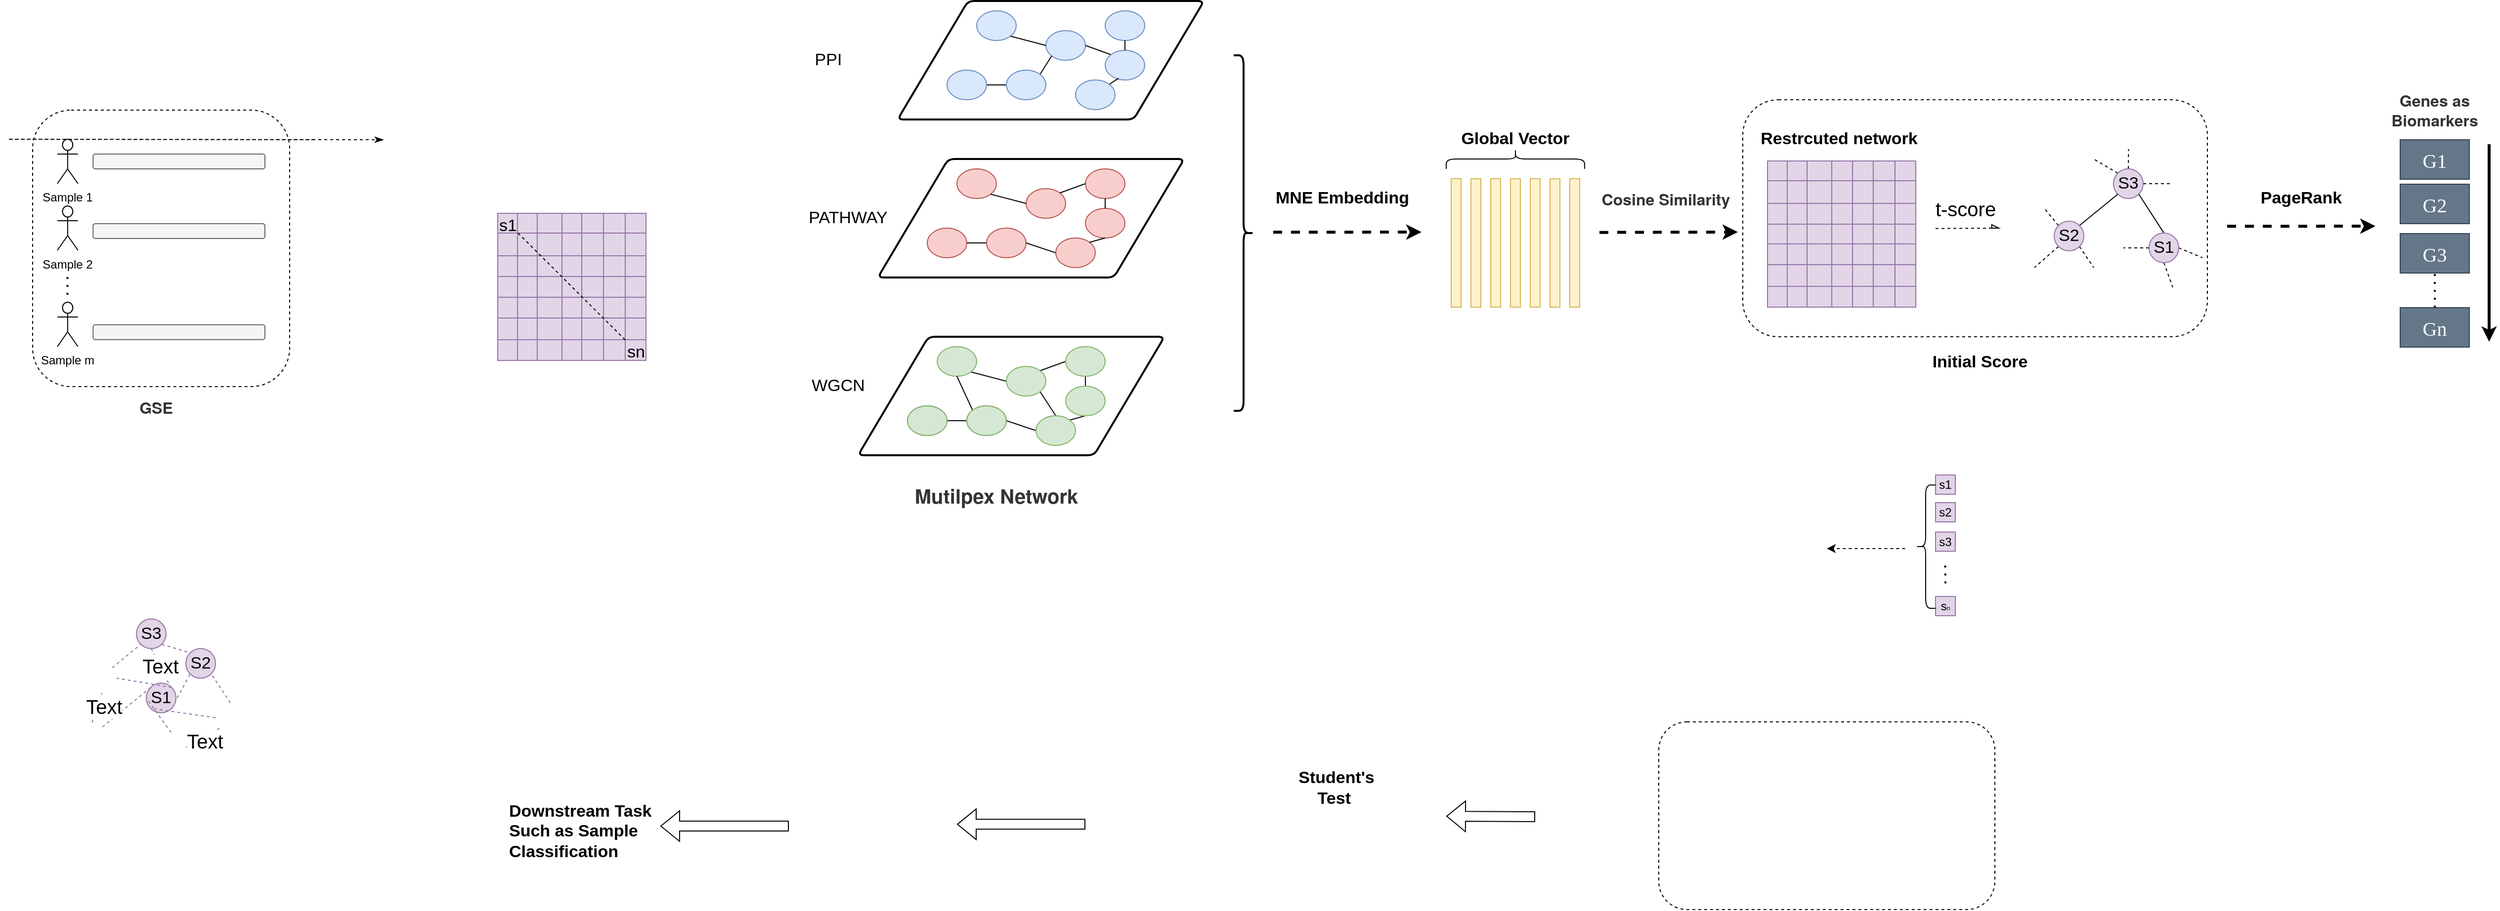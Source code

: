 <mxfile version="20.5.3" type="github">
  <diagram id="KU-olh9_EunU25e2tUOI" name="第 1 页">
    <mxGraphModel dx="4754" dy="1670" grid="1" gridSize="10" guides="1" tooltips="1" connect="1" arrows="1" fold="1" page="1" pageScale="1" pageWidth="827" pageHeight="1169" math="0" shadow="0">
      <root>
        <mxCell id="0" />
        <mxCell id="1" parent="0" />
        <mxCell id="YmlekW7UCMXkX2L6uJOz-54" value="" style="group" parent="1" vertex="1" connectable="0">
          <mxGeometry x="-10" y="150" width="310" height="120" as="geometry" />
        </mxCell>
        <mxCell id="YmlekW7UCMXkX2L6uJOz-25" value="" style="shape=parallelogram;html=1;strokeWidth=2;perimeter=parallelogramPerimeter;whiteSpace=wrap;rounded=1;arcSize=12;size=0.23;" parent="YmlekW7UCMXkX2L6uJOz-54" vertex="1">
          <mxGeometry width="310" height="120" as="geometry" />
        </mxCell>
        <mxCell id="YmlekW7UCMXkX2L6uJOz-26" value="" style="ellipse;whiteSpace=wrap;html=1;fillColor=#dae8fc;strokeColor=#6c8ebf;" parent="YmlekW7UCMXkX2L6uJOz-54" vertex="1">
          <mxGeometry x="80" y="10" width="40" height="30" as="geometry" />
        </mxCell>
        <mxCell id="YmlekW7UCMXkX2L6uJOz-27" value="" style="ellipse;whiteSpace=wrap;html=1;fillColor=#dae8fc;strokeColor=#6c8ebf;" parent="YmlekW7UCMXkX2L6uJOz-54" vertex="1">
          <mxGeometry x="150" y="30" width="40" height="30" as="geometry" />
        </mxCell>
        <mxCell id="YmlekW7UCMXkX2L6uJOz-41" style="edgeStyle=none;rounded=0;orthogonalLoop=1;jettySize=auto;html=1;exitX=1;exitY=1;exitDx=0;exitDy=0;entryX=0;entryY=0.5;entryDx=0;entryDy=0;endArrow=none;endFill=0;" parent="YmlekW7UCMXkX2L6uJOz-54" source="YmlekW7UCMXkX2L6uJOz-26" target="YmlekW7UCMXkX2L6uJOz-27" edge="1">
          <mxGeometry relative="1" as="geometry" />
        </mxCell>
        <mxCell id="YmlekW7UCMXkX2L6uJOz-28" value="" style="ellipse;whiteSpace=wrap;html=1;fillColor=#dae8fc;strokeColor=#6c8ebf;" parent="YmlekW7UCMXkX2L6uJOz-54" vertex="1">
          <mxGeometry x="210" y="10" width="40" height="30" as="geometry" />
        </mxCell>
        <mxCell id="YmlekW7UCMXkX2L6uJOz-73" style="edgeStyle=none;rounded=0;orthogonalLoop=1;jettySize=auto;html=1;exitX=1;exitY=0.5;exitDx=0;exitDy=0;fontSize=17;endArrow=none;endFill=0;" parent="YmlekW7UCMXkX2L6uJOz-54" source="YmlekW7UCMXkX2L6uJOz-29" target="YmlekW7UCMXkX2L6uJOz-30" edge="1">
          <mxGeometry relative="1" as="geometry" />
        </mxCell>
        <mxCell id="YmlekW7UCMXkX2L6uJOz-29" value="" style="ellipse;whiteSpace=wrap;html=1;fillColor=#dae8fc;strokeColor=#6c8ebf;" parent="YmlekW7UCMXkX2L6uJOz-54" vertex="1">
          <mxGeometry x="50" y="70" width="40" height="30" as="geometry" />
        </mxCell>
        <mxCell id="YmlekW7UCMXkX2L6uJOz-42" style="edgeStyle=none;rounded=0;orthogonalLoop=1;jettySize=auto;html=1;exitX=1;exitY=0;exitDx=0;exitDy=0;entryX=0;entryY=1;entryDx=0;entryDy=0;endArrow=none;endFill=0;" parent="YmlekW7UCMXkX2L6uJOz-54" source="YmlekW7UCMXkX2L6uJOz-30" target="YmlekW7UCMXkX2L6uJOz-27" edge="1">
          <mxGeometry relative="1" as="geometry" />
        </mxCell>
        <mxCell id="YmlekW7UCMXkX2L6uJOz-30" value="" style="ellipse;whiteSpace=wrap;html=1;fillColor=#dae8fc;strokeColor=#6c8ebf;" parent="YmlekW7UCMXkX2L6uJOz-54" vertex="1">
          <mxGeometry x="110" y="70" width="40" height="30" as="geometry" />
        </mxCell>
        <mxCell id="YmlekW7UCMXkX2L6uJOz-44" style="edgeStyle=none;rounded=0;orthogonalLoop=1;jettySize=auto;html=1;exitX=0;exitY=0;exitDx=0;exitDy=0;entryX=1;entryY=0.5;entryDx=0;entryDy=0;endArrow=none;endFill=0;" parent="YmlekW7UCMXkX2L6uJOz-54" source="YmlekW7UCMXkX2L6uJOz-31" target="YmlekW7UCMXkX2L6uJOz-27" edge="1">
          <mxGeometry relative="1" as="geometry" />
        </mxCell>
        <mxCell id="YmlekW7UCMXkX2L6uJOz-31" value="" style="ellipse;whiteSpace=wrap;html=1;fillColor=#dae8fc;strokeColor=#6c8ebf;" parent="YmlekW7UCMXkX2L6uJOz-54" vertex="1">
          <mxGeometry x="210" y="50" width="40" height="30" as="geometry" />
        </mxCell>
        <mxCell id="YmlekW7UCMXkX2L6uJOz-45" style="edgeStyle=none;rounded=0;orthogonalLoop=1;jettySize=auto;html=1;exitX=0.5;exitY=1;exitDx=0;exitDy=0;entryX=0.5;entryY=0;entryDx=0;entryDy=0;endArrow=none;endFill=0;" parent="YmlekW7UCMXkX2L6uJOz-54" source="YmlekW7UCMXkX2L6uJOz-28" target="YmlekW7UCMXkX2L6uJOz-31" edge="1">
          <mxGeometry relative="1" as="geometry" />
        </mxCell>
        <mxCell id="YmlekW7UCMXkX2L6uJOz-46" style="edgeStyle=none;rounded=0;orthogonalLoop=1;jettySize=auto;html=1;exitX=1;exitY=0;exitDx=0;exitDy=0;entryX=0.34;entryY=0.94;entryDx=0;entryDy=0;entryPerimeter=0;endArrow=none;endFill=0;" parent="YmlekW7UCMXkX2L6uJOz-54" source="YmlekW7UCMXkX2L6uJOz-32" target="YmlekW7UCMXkX2L6uJOz-31" edge="1">
          <mxGeometry relative="1" as="geometry" />
        </mxCell>
        <mxCell id="YmlekW7UCMXkX2L6uJOz-32" value="" style="ellipse;whiteSpace=wrap;html=1;fillColor=#dae8fc;strokeColor=#6c8ebf;" parent="YmlekW7UCMXkX2L6uJOz-54" vertex="1">
          <mxGeometry x="180" y="80" width="40" height="30" as="geometry" />
        </mxCell>
        <mxCell id="YmlekW7UCMXkX2L6uJOz-55" value="" style="group" parent="1" vertex="1" connectable="0">
          <mxGeometry x="-30" y="310" width="310" height="120" as="geometry" />
        </mxCell>
        <mxCell id="YmlekW7UCMXkX2L6uJOz-33" value="" style="shape=parallelogram;html=1;strokeWidth=2;perimeter=parallelogramPerimeter;whiteSpace=wrap;rounded=1;arcSize=12;size=0.23;" parent="YmlekW7UCMXkX2L6uJOz-55" vertex="1">
          <mxGeometry width="310" height="120" as="geometry" />
        </mxCell>
        <mxCell id="YmlekW7UCMXkX2L6uJOz-34" value="" style="ellipse;whiteSpace=wrap;html=1;fillColor=#f8cecc;strokeColor=#b85450;" parent="YmlekW7UCMXkX2L6uJOz-55" vertex="1">
          <mxGeometry x="80" y="10" width="40" height="30" as="geometry" />
        </mxCell>
        <mxCell id="YmlekW7UCMXkX2L6uJOz-35" value="" style="ellipse;whiteSpace=wrap;html=1;fillColor=#f8cecc;strokeColor=#b85450;" parent="YmlekW7UCMXkX2L6uJOz-55" vertex="1">
          <mxGeometry x="150" y="30" width="40" height="30" as="geometry" />
        </mxCell>
        <mxCell id="YmlekW7UCMXkX2L6uJOz-47" style="edgeStyle=none;rounded=0;orthogonalLoop=1;jettySize=auto;html=1;exitX=1;exitY=1;exitDx=0;exitDy=0;entryX=0;entryY=0.5;entryDx=0;entryDy=0;endArrow=none;endFill=0;" parent="YmlekW7UCMXkX2L6uJOz-55" source="YmlekW7UCMXkX2L6uJOz-34" target="YmlekW7UCMXkX2L6uJOz-35" edge="1">
          <mxGeometry relative="1" as="geometry" />
        </mxCell>
        <mxCell id="YmlekW7UCMXkX2L6uJOz-36" value="" style="ellipse;whiteSpace=wrap;html=1;fillColor=#f8cecc;strokeColor=#b85450;" parent="YmlekW7UCMXkX2L6uJOz-55" vertex="1">
          <mxGeometry x="210" y="10" width="40" height="30" as="geometry" />
        </mxCell>
        <mxCell id="YmlekW7UCMXkX2L6uJOz-53" style="edgeStyle=none;rounded=0;orthogonalLoop=1;jettySize=auto;html=1;exitX=1;exitY=0;exitDx=0;exitDy=0;entryX=0;entryY=0.5;entryDx=0;entryDy=0;endArrow=none;endFill=0;" parent="YmlekW7UCMXkX2L6uJOz-55" source="YmlekW7UCMXkX2L6uJOz-35" target="YmlekW7UCMXkX2L6uJOz-36" edge="1">
          <mxGeometry relative="1" as="geometry" />
        </mxCell>
        <mxCell id="YmlekW7UCMXkX2L6uJOz-37" value="" style="ellipse;whiteSpace=wrap;html=1;fillColor=#f8cecc;strokeColor=#b85450;" parent="YmlekW7UCMXkX2L6uJOz-55" vertex="1">
          <mxGeometry x="50" y="70" width="40" height="30" as="geometry" />
        </mxCell>
        <mxCell id="YmlekW7UCMXkX2L6uJOz-52" style="edgeStyle=none;rounded=0;orthogonalLoop=1;jettySize=auto;html=1;exitX=0;exitY=0.5;exitDx=0;exitDy=0;entryX=1;entryY=0.5;entryDx=0;entryDy=0;endArrow=none;endFill=0;" parent="YmlekW7UCMXkX2L6uJOz-55" source="YmlekW7UCMXkX2L6uJOz-38" target="YmlekW7UCMXkX2L6uJOz-37" edge="1">
          <mxGeometry relative="1" as="geometry" />
        </mxCell>
        <mxCell id="YmlekW7UCMXkX2L6uJOz-38" value="" style="ellipse;whiteSpace=wrap;html=1;fillColor=#f8cecc;strokeColor=#b85450;" parent="YmlekW7UCMXkX2L6uJOz-55" vertex="1">
          <mxGeometry x="110" y="70" width="40" height="30" as="geometry" />
        </mxCell>
        <mxCell id="YmlekW7UCMXkX2L6uJOz-39" value="" style="ellipse;whiteSpace=wrap;html=1;fillColor=#f8cecc;strokeColor=#b85450;" parent="YmlekW7UCMXkX2L6uJOz-55" vertex="1">
          <mxGeometry x="210" y="50" width="40" height="30" as="geometry" />
        </mxCell>
        <mxCell id="YmlekW7UCMXkX2L6uJOz-49" style="edgeStyle=none;rounded=0;orthogonalLoop=1;jettySize=auto;html=1;exitX=0.5;exitY=1;exitDx=0;exitDy=0;entryX=0.5;entryY=0;entryDx=0;entryDy=0;endArrow=none;endFill=0;" parent="YmlekW7UCMXkX2L6uJOz-55" source="YmlekW7UCMXkX2L6uJOz-36" target="YmlekW7UCMXkX2L6uJOz-39" edge="1">
          <mxGeometry relative="1" as="geometry" />
        </mxCell>
        <mxCell id="YmlekW7UCMXkX2L6uJOz-51" style="edgeStyle=none;rounded=0;orthogonalLoop=1;jettySize=auto;html=1;exitX=0;exitY=0.5;exitDx=0;exitDy=0;entryX=1;entryY=0.5;entryDx=0;entryDy=0;endArrow=none;endFill=0;" parent="YmlekW7UCMXkX2L6uJOz-55" source="YmlekW7UCMXkX2L6uJOz-40" target="YmlekW7UCMXkX2L6uJOz-38" edge="1">
          <mxGeometry relative="1" as="geometry" />
        </mxCell>
        <mxCell id="YmlekW7UCMXkX2L6uJOz-40" value="" style="ellipse;whiteSpace=wrap;html=1;fillColor=#f8cecc;strokeColor=#b85450;" parent="YmlekW7UCMXkX2L6uJOz-55" vertex="1">
          <mxGeometry x="180" y="80" width="40" height="30" as="geometry" />
        </mxCell>
        <mxCell id="YmlekW7UCMXkX2L6uJOz-50" style="edgeStyle=none;rounded=0;orthogonalLoop=1;jettySize=auto;html=1;exitX=0.5;exitY=1;exitDx=0;exitDy=0;entryX=1;entryY=0;entryDx=0;entryDy=0;endArrow=none;endFill=0;" parent="YmlekW7UCMXkX2L6uJOz-55" source="YmlekW7UCMXkX2L6uJOz-39" target="YmlekW7UCMXkX2L6uJOz-40" edge="1">
          <mxGeometry relative="1" as="geometry" />
        </mxCell>
        <mxCell id="YmlekW7UCMXkX2L6uJOz-57" value="&lt;font style=&quot;font-size: 17px;&quot;&gt;MNE Embedding&lt;/font&gt;" style="whiteSpace=wrap;html=1;strokeColor=none;fillColor=none;fontStyle=1" parent="1" vertex="1">
          <mxGeometry x="360" y="330" width="160" height="40" as="geometry" />
        </mxCell>
        <mxCell id="YmlekW7UCMXkX2L6uJOz-75" value="" style="group" parent="1" vertex="1" connectable="0">
          <mxGeometry x="-840" y="775.75" width="170" height="189.5" as="geometry" />
        </mxCell>
        <mxCell id="YmlekW7UCMXkX2L6uJOz-85" style="edgeStyle=none;rounded=0;orthogonalLoop=1;jettySize=auto;html=1;exitX=1;exitY=1;exitDx=0;exitDy=0;entryX=0;entryY=0;entryDx=0;entryDy=0;fontSize=17;endArrow=none;endFill=0;dashed=1;fillColor=#e1d5e7;strokeColor=#9673a6;" parent="YmlekW7UCMXkX2L6uJOz-75" source="YmlekW7UCMXkX2L6uJOz-58" target="YmlekW7UCMXkX2L6uJOz-59" edge="1">
          <mxGeometry relative="1" as="geometry" />
        </mxCell>
        <mxCell id="YmlekW7UCMXkX2L6uJOz-90" style="edgeStyle=none;rounded=0;orthogonalLoop=1;jettySize=auto;html=1;exitX=0.5;exitY=1;exitDx=0;exitDy=0;entryX=0.5;entryY=0;entryDx=0;entryDy=0;dashed=1;fontSize=17;endArrow=none;endFill=0;fillColor=#e1d5e7;strokeColor=#9673a6;" parent="YmlekW7UCMXkX2L6uJOz-75" source="YmlekW7UCMXkX2L6uJOz-58" target="YmlekW7UCMXkX2L6uJOz-60" edge="1">
          <mxGeometry relative="1" as="geometry" />
        </mxCell>
        <mxCell id="o-vq0YmZA8g5vaGFYKdp-12" value="Text" style="edgeLabel;html=1;align=center;verticalAlign=middle;resizable=0;points=[];fontSize=20;" vertex="1" connectable="0" parent="YmlekW7UCMXkX2L6uJOz-90">
          <mxGeometry x="-0.347" relative="1" as="geometry">
            <mxPoint as="offset" />
          </mxGeometry>
        </mxCell>
        <mxCell id="YmlekW7UCMXkX2L6uJOz-58" value="S3" style="ellipse;whiteSpace=wrap;html=1;aspect=fixed;fontSize=17;fillColor=#e1d5e7;strokeColor=#9673a6;" parent="YmlekW7UCMXkX2L6uJOz-75" vertex="1">
          <mxGeometry x="60" width="30" height="30" as="geometry" />
        </mxCell>
        <mxCell id="YmlekW7UCMXkX2L6uJOz-59" value="S2" style="ellipse;whiteSpace=wrap;html=1;aspect=fixed;fontSize=17;fillColor=#e1d5e7;strokeColor=#9673a6;" parent="YmlekW7UCMXkX2L6uJOz-75" vertex="1">
          <mxGeometry x="110" y="30" width="30" height="30" as="geometry" />
        </mxCell>
        <mxCell id="YmlekW7UCMXkX2L6uJOz-67" style="edgeStyle=none;rounded=0;orthogonalLoop=1;jettySize=auto;html=1;exitX=1;exitY=0;exitDx=0;exitDy=0;entryX=0;entryY=1;entryDx=0;entryDy=0;fontSize=17;endArrow=none;endFill=0;fillColor=#e1d5e7;strokeColor=#9673a6;dashed=1;" parent="YmlekW7UCMXkX2L6uJOz-75" source="YmlekW7UCMXkX2L6uJOz-60" target="YmlekW7UCMXkX2L6uJOz-59" edge="1">
          <mxGeometry relative="1" as="geometry" />
        </mxCell>
        <mxCell id="YmlekW7UCMXkX2L6uJOz-60" value="S1" style="ellipse;whiteSpace=wrap;html=1;aspect=fixed;fontSize=17;fillColor=#e1d5e7;strokeColor=#9673a6;direction=south;" parent="YmlekW7UCMXkX2L6uJOz-75" vertex="1">
          <mxGeometry x="70" y="65" width="30" height="30" as="geometry" />
        </mxCell>
        <mxCell id="YmlekW7UCMXkX2L6uJOz-88" style="edgeStyle=none;rounded=0;orthogonalLoop=1;jettySize=auto;html=1;exitX=1;exitY=0;exitDx=0;exitDy=0;entryX=0;entryY=1;entryDx=0;entryDy=0;fontSize=17;endArrow=none;endFill=0;dashed=1;fillColor=#e1d5e7;strokeColor=#9673a6;" parent="YmlekW7UCMXkX2L6uJOz-75" target="YmlekW7UCMXkX2L6uJOz-60" edge="1">
          <mxGeometry relative="1" as="geometry">
            <mxPoint x="25.607" y="109.393" as="sourcePoint" />
          </mxGeometry>
        </mxCell>
        <mxCell id="YmlekW7UCMXkX2L6uJOz-69" style="edgeStyle=none;rounded=0;orthogonalLoop=1;jettySize=auto;html=1;exitX=0.5;exitY=0;exitDx=0;exitDy=0;entryX=1;entryY=1;entryDx=0;entryDy=0;fontSize=17;endArrow=none;endFill=0;fillColor=#e1d5e7;strokeColor=#9673a6;dashed=1;" parent="YmlekW7UCMXkX2L6uJOz-75" target="YmlekW7UCMXkX2L6uJOz-59" edge="1">
          <mxGeometry relative="1" as="geometry">
            <mxPoint x="155" y="85" as="sourcePoint" />
          </mxGeometry>
        </mxCell>
        <mxCell id="YmlekW7UCMXkX2L6uJOz-89" style="edgeStyle=none;rounded=0;orthogonalLoop=1;jettySize=auto;html=1;exitX=0;exitY=0.5;exitDx=0;exitDy=0;entryX=1;entryY=1;entryDx=0;entryDy=0;fontSize=17;endArrow=none;endFill=0;dashed=1;fillColor=#e1d5e7;strokeColor=#9673a6;" parent="YmlekW7UCMXkX2L6uJOz-75" target="YmlekW7UCMXkX2L6uJOz-60" edge="1">
          <mxGeometry relative="1" as="geometry">
            <mxPoint x="140" y="100" as="sourcePoint" />
          </mxGeometry>
        </mxCell>
        <mxCell id="YmlekW7UCMXkX2L6uJOz-70" style="edgeStyle=none;rounded=0;orthogonalLoop=1;jettySize=auto;html=1;exitX=0.5;exitY=0;exitDx=0;exitDy=0;entryX=0.5;entryY=1;entryDx=0;entryDy=0;fontSize=17;endArrow=none;endFill=0;fillColor=#e1d5e7;strokeColor=#9673a6;dashed=1;" parent="YmlekW7UCMXkX2L6uJOz-75" target="YmlekW7UCMXkX2L6uJOz-60" edge="1">
          <mxGeometry relative="1" as="geometry">
            <mxPoint x="95" y="115" as="sourcePoint" />
          </mxGeometry>
        </mxCell>
        <mxCell id="YmlekW7UCMXkX2L6uJOz-87" style="edgeStyle=none;rounded=0;orthogonalLoop=1;jettySize=auto;html=1;exitX=1;exitY=0.5;exitDx=0;exitDy=0;entryX=0;entryY=1;entryDx=0;entryDy=0;fontSize=17;endArrow=none;endFill=0;dashed=1;fillColor=#e1d5e7;strokeColor=#9673a6;" parent="YmlekW7UCMXkX2L6uJOz-75" edge="1">
          <mxGeometry relative="1" as="geometry">
            <mxPoint x="110" y="130" as="sourcePoint" />
            <mxPoint x="144.393" y="110.607" as="targetPoint" />
          </mxGeometry>
        </mxCell>
        <mxCell id="o-vq0YmZA8g5vaGFYKdp-8" value="Text" style="edgeLabel;html=1;align=center;verticalAlign=middle;resizable=0;points=[];fontSize=20;" vertex="1" connectable="0" parent="YmlekW7UCMXkX2L6uJOz-87">
          <mxGeometry x="-0.002" y="-3" relative="1" as="geometry">
            <mxPoint as="offset" />
          </mxGeometry>
        </mxCell>
        <mxCell id="YmlekW7UCMXkX2L6uJOz-71" style="edgeStyle=none;rounded=0;orthogonalLoop=1;jettySize=auto;html=1;exitX=1;exitY=0;exitDx=0;exitDy=0;entryX=0;entryY=1;entryDx=0;entryDy=0;fontSize=17;endArrow=none;endFill=0;fillColor=#e1d5e7;strokeColor=#9673a6;dashed=1;" parent="YmlekW7UCMXkX2L6uJOz-75" target="YmlekW7UCMXkX2L6uJOz-58" edge="1">
          <mxGeometry relative="1" as="geometry">
            <mxPoint x="35.607" y="49.393" as="sourcePoint" />
          </mxGeometry>
        </mxCell>
        <mxCell id="YmlekW7UCMXkX2L6uJOz-68" style="edgeStyle=none;rounded=0;orthogonalLoop=1;jettySize=auto;html=1;exitX=0;exitY=0;exitDx=0;exitDy=0;entryX=1;entryY=0.5;entryDx=0;entryDy=0;fontSize=17;endArrow=none;endFill=0;fillColor=#e1d5e7;strokeColor=#9673a6;dashed=1;" parent="YmlekW7UCMXkX2L6uJOz-75" source="YmlekW7UCMXkX2L6uJOz-60" edge="1">
          <mxGeometry relative="1" as="geometry">
            <mxPoint x="40" y="60" as="targetPoint" />
          </mxGeometry>
        </mxCell>
        <mxCell id="YmlekW7UCMXkX2L6uJOz-72" style="edgeStyle=none;rounded=0;orthogonalLoop=1;jettySize=auto;html=1;exitX=0.5;exitY=0;exitDx=0;exitDy=0;entryX=0.5;entryY=1;entryDx=0;entryDy=0;fontSize=17;endArrow=none;endFill=0;fillColor=#e1d5e7;strokeColor=#9673a6;dashed=1;" parent="YmlekW7UCMXkX2L6uJOz-75" edge="1">
          <mxGeometry relative="1" as="geometry">
            <mxPoint x="15" y="105" as="sourcePoint" />
            <mxPoint x="25" y="75" as="targetPoint" />
          </mxGeometry>
        </mxCell>
        <mxCell id="o-vq0YmZA8g5vaGFYKdp-11" value="Text" style="edgeLabel;html=1;align=center;verticalAlign=middle;resizable=0;points=[];fontSize=20;" vertex="1" connectable="0" parent="YmlekW7UCMXkX2L6uJOz-72">
          <mxGeometry x="0.325" y="-6" relative="1" as="geometry">
            <mxPoint x="-1" y="1" as="offset" />
          </mxGeometry>
        </mxCell>
        <mxCell id="YmlekW7UCMXkX2L6uJOz-76" value="" style="rounded=0;whiteSpace=wrap;html=1;fontSize=17;fillColor=#fff2cc;strokeColor=#d6b656;" parent="1" vertex="1">
          <mxGeometry x="550" y="330" width="10" height="130" as="geometry" />
        </mxCell>
        <mxCell id="YmlekW7UCMXkX2L6uJOz-77" value="" style="rounded=0;whiteSpace=wrap;html=1;fontSize=17;fillColor=#fff2cc;strokeColor=#d6b656;" parent="1" vertex="1">
          <mxGeometry x="570" y="330" width="10" height="130" as="geometry" />
        </mxCell>
        <mxCell id="YmlekW7UCMXkX2L6uJOz-78" value="" style="rounded=0;whiteSpace=wrap;html=1;fontSize=17;fillColor=#fff2cc;strokeColor=#d6b656;" parent="1" vertex="1">
          <mxGeometry x="590" y="330" width="10" height="130" as="geometry" />
        </mxCell>
        <mxCell id="YmlekW7UCMXkX2L6uJOz-79" value="" style="rounded=0;whiteSpace=wrap;html=1;fontSize=17;fillColor=#fff2cc;strokeColor=#d6b656;" parent="1" vertex="1">
          <mxGeometry x="610" y="330" width="10" height="130" as="geometry" />
        </mxCell>
        <mxCell id="YmlekW7UCMXkX2L6uJOz-80" value="" style="rounded=0;whiteSpace=wrap;html=1;fontSize=17;fillColor=#fff2cc;strokeColor=#d6b656;" parent="1" vertex="1">
          <mxGeometry x="630" y="330" width="10" height="130" as="geometry" />
        </mxCell>
        <mxCell id="YmlekW7UCMXkX2L6uJOz-81" value="" style="rounded=0;whiteSpace=wrap;html=1;fontSize=17;fillColor=#fff2cc;strokeColor=#d6b656;" parent="1" vertex="1">
          <mxGeometry x="650" y="330" width="10" height="130" as="geometry" />
        </mxCell>
        <mxCell id="YmlekW7UCMXkX2L6uJOz-82" value="" style="rounded=0;whiteSpace=wrap;html=1;fontSize=17;fillColor=#fff2cc;strokeColor=#d6b656;" parent="1" vertex="1">
          <mxGeometry x="670" y="330" width="10" height="130" as="geometry" />
        </mxCell>
        <mxCell id="YmlekW7UCMXkX2L6uJOz-83" value="" style="shape=curlyBracket;whiteSpace=wrap;html=1;rounded=1;fontSize=17;fillColor=none;rotation=90;" parent="1" vertex="1">
          <mxGeometry x="605" y="240" width="20" height="140" as="geometry" />
        </mxCell>
        <mxCell id="YmlekW7UCMXkX2L6uJOz-84" value="&lt;font style=&quot;font-size: 17px;&quot;&gt;Global Vector&lt;/font&gt;" style="whiteSpace=wrap;html=1;strokeColor=none;fillColor=none;fontStyle=1" parent="1" vertex="1">
          <mxGeometry x="555" y="270" width="120" height="40" as="geometry" />
        </mxCell>
        <mxCell id="YmlekW7UCMXkX2L6uJOz-93" value="" style="shape=table;html=1;whiteSpace=wrap;startSize=0;container=1;collapsible=0;childLayout=tableLayout;fontSize=17;fillColor=#e1d5e7;strokeColor=#9673a6;" parent="1" vertex="1">
          <mxGeometry x="870" y="312" width="150" height="148" as="geometry" />
        </mxCell>
        <mxCell id="YmlekW7UCMXkX2L6uJOz-94" value="" style="shape=tableRow;horizontal=0;startSize=0;swimlaneHead=0;swimlaneBody=0;top=0;left=0;bottom=0;right=0;collapsible=0;dropTarget=0;fillColor=none;points=[[0,0.5],[1,0.5]];portConstraint=eastwest;fontSize=17;" parent="YmlekW7UCMXkX2L6uJOz-93" vertex="1">
          <mxGeometry width="150" height="20" as="geometry" />
        </mxCell>
        <mxCell id="YmlekW7UCMXkX2L6uJOz-109" style="shape=partialRectangle;html=1;whiteSpace=wrap;connectable=0;fillColor=none;top=0;left=0;bottom=0;right=0;overflow=hidden;fontSize=17;" parent="YmlekW7UCMXkX2L6uJOz-94" vertex="1">
          <mxGeometry width="20" height="20" as="geometry">
            <mxRectangle width="20" height="20" as="alternateBounds" />
          </mxGeometry>
        </mxCell>
        <mxCell id="YmlekW7UCMXkX2L6uJOz-112" style="shape=partialRectangle;html=1;whiteSpace=wrap;connectable=0;fillColor=none;top=0;left=0;bottom=0;right=0;overflow=hidden;fontSize=17;" parent="YmlekW7UCMXkX2L6uJOz-94" vertex="1">
          <mxGeometry x="20" width="20" height="20" as="geometry">
            <mxRectangle width="20" height="20" as="alternateBounds" />
          </mxGeometry>
        </mxCell>
        <mxCell id="YmlekW7UCMXkX2L6uJOz-96" value="" style="shape=partialRectangle;html=1;whiteSpace=wrap;connectable=0;fillColor=none;top=0;left=0;bottom=0;right=0;overflow=hidden;fontSize=17;" parent="YmlekW7UCMXkX2L6uJOz-94" vertex="1">
          <mxGeometry x="40" width="25" height="20" as="geometry">
            <mxRectangle width="25" height="20" as="alternateBounds" />
          </mxGeometry>
        </mxCell>
        <mxCell id="YmlekW7UCMXkX2L6uJOz-145" style="shape=partialRectangle;html=1;whiteSpace=wrap;connectable=0;fillColor=none;top=0;left=0;bottom=0;right=0;overflow=hidden;fontSize=17;" parent="YmlekW7UCMXkX2L6uJOz-94" vertex="1">
          <mxGeometry x="65" width="21" height="20" as="geometry">
            <mxRectangle width="21" height="20" as="alternateBounds" />
          </mxGeometry>
        </mxCell>
        <mxCell id="YmlekW7UCMXkX2L6uJOz-152" style="shape=partialRectangle;html=1;whiteSpace=wrap;connectable=0;fillColor=none;top=0;left=0;bottom=0;right=0;overflow=hidden;fontSize=17;" parent="YmlekW7UCMXkX2L6uJOz-94" vertex="1">
          <mxGeometry x="86" width="21" height="20" as="geometry">
            <mxRectangle width="21" height="20" as="alternateBounds" />
          </mxGeometry>
        </mxCell>
        <mxCell id="YmlekW7UCMXkX2L6uJOz-159" style="shape=partialRectangle;html=1;whiteSpace=wrap;connectable=0;fillColor=none;top=0;left=0;bottom=0;right=0;overflow=hidden;fontSize=17;" parent="YmlekW7UCMXkX2L6uJOz-94" vertex="1">
          <mxGeometry x="107" width="22" height="20" as="geometry">
            <mxRectangle width="22" height="20" as="alternateBounds" />
          </mxGeometry>
        </mxCell>
        <mxCell id="YmlekW7UCMXkX2L6uJOz-166" style="shape=partialRectangle;html=1;whiteSpace=wrap;connectable=0;fillColor=none;top=0;left=0;bottom=0;right=0;overflow=hidden;fontSize=17;" parent="YmlekW7UCMXkX2L6uJOz-94" vertex="1">
          <mxGeometry x="129" width="21" height="20" as="geometry">
            <mxRectangle width="21" height="20" as="alternateBounds" />
          </mxGeometry>
        </mxCell>
        <mxCell id="YmlekW7UCMXkX2L6uJOz-98" value="" style="shape=tableRow;horizontal=0;startSize=0;swimlaneHead=0;swimlaneBody=0;top=0;left=0;bottom=0;right=0;collapsible=0;dropTarget=0;fillColor=none;points=[[0,0.5],[1,0.5]];portConstraint=eastwest;fontSize=17;" parent="YmlekW7UCMXkX2L6uJOz-93" vertex="1">
          <mxGeometry y="20" width="150" height="23" as="geometry" />
        </mxCell>
        <mxCell id="YmlekW7UCMXkX2L6uJOz-110" style="shape=partialRectangle;html=1;whiteSpace=wrap;connectable=0;fillColor=none;top=0;left=0;bottom=0;right=0;overflow=hidden;fontSize=17;" parent="YmlekW7UCMXkX2L6uJOz-98" vertex="1">
          <mxGeometry width="20" height="23" as="geometry">
            <mxRectangle width="20" height="23" as="alternateBounds" />
          </mxGeometry>
        </mxCell>
        <mxCell id="YmlekW7UCMXkX2L6uJOz-113" style="shape=partialRectangle;html=1;whiteSpace=wrap;connectable=0;fillColor=none;top=0;left=0;bottom=0;right=0;overflow=hidden;fontSize=17;" parent="YmlekW7UCMXkX2L6uJOz-98" vertex="1">
          <mxGeometry x="20" width="20" height="23" as="geometry">
            <mxRectangle width="20" height="23" as="alternateBounds" />
          </mxGeometry>
        </mxCell>
        <mxCell id="YmlekW7UCMXkX2L6uJOz-100" value="" style="shape=partialRectangle;html=1;whiteSpace=wrap;connectable=0;fillColor=none;top=0;left=0;bottom=0;right=0;overflow=hidden;fontSize=17;" parent="YmlekW7UCMXkX2L6uJOz-98" vertex="1">
          <mxGeometry x="40" width="25" height="23" as="geometry">
            <mxRectangle width="25" height="23" as="alternateBounds" />
          </mxGeometry>
        </mxCell>
        <mxCell id="YmlekW7UCMXkX2L6uJOz-146" style="shape=partialRectangle;html=1;whiteSpace=wrap;connectable=0;fillColor=none;top=0;left=0;bottom=0;right=0;overflow=hidden;fontSize=17;" parent="YmlekW7UCMXkX2L6uJOz-98" vertex="1">
          <mxGeometry x="65" width="21" height="23" as="geometry">
            <mxRectangle width="21" height="23" as="alternateBounds" />
          </mxGeometry>
        </mxCell>
        <mxCell id="YmlekW7UCMXkX2L6uJOz-153" style="shape=partialRectangle;html=1;whiteSpace=wrap;connectable=0;fillColor=none;top=0;left=0;bottom=0;right=0;overflow=hidden;fontSize=17;" parent="YmlekW7UCMXkX2L6uJOz-98" vertex="1">
          <mxGeometry x="86" width="21" height="23" as="geometry">
            <mxRectangle width="21" height="23" as="alternateBounds" />
          </mxGeometry>
        </mxCell>
        <mxCell id="YmlekW7UCMXkX2L6uJOz-160" style="shape=partialRectangle;html=1;whiteSpace=wrap;connectable=0;fillColor=none;top=0;left=0;bottom=0;right=0;overflow=hidden;fontSize=17;" parent="YmlekW7UCMXkX2L6uJOz-98" vertex="1">
          <mxGeometry x="107" width="22" height="23" as="geometry">
            <mxRectangle width="22" height="23" as="alternateBounds" />
          </mxGeometry>
        </mxCell>
        <mxCell id="YmlekW7UCMXkX2L6uJOz-167" style="shape=partialRectangle;html=1;whiteSpace=wrap;connectable=0;fillColor=none;top=0;left=0;bottom=0;right=0;overflow=hidden;fontSize=17;" parent="YmlekW7UCMXkX2L6uJOz-98" vertex="1">
          <mxGeometry x="129" width="21" height="23" as="geometry">
            <mxRectangle width="21" height="23" as="alternateBounds" />
          </mxGeometry>
        </mxCell>
        <mxCell id="YmlekW7UCMXkX2L6uJOz-102" value="" style="shape=tableRow;horizontal=0;startSize=0;swimlaneHead=0;swimlaneBody=0;top=0;left=0;bottom=0;right=0;collapsible=0;dropTarget=0;fillColor=none;points=[[0,0.5],[1,0.5]];portConstraint=eastwest;fontSize=17;" parent="YmlekW7UCMXkX2L6uJOz-93" vertex="1">
          <mxGeometry y="43" width="150" height="21" as="geometry" />
        </mxCell>
        <mxCell id="YmlekW7UCMXkX2L6uJOz-111" style="shape=partialRectangle;html=1;whiteSpace=wrap;connectable=0;fillColor=none;top=0;left=0;bottom=0;right=0;overflow=hidden;fontSize=17;" parent="YmlekW7UCMXkX2L6uJOz-102" vertex="1">
          <mxGeometry width="20" height="21" as="geometry">
            <mxRectangle width="20" height="21" as="alternateBounds" />
          </mxGeometry>
        </mxCell>
        <mxCell id="YmlekW7UCMXkX2L6uJOz-114" style="shape=partialRectangle;html=1;whiteSpace=wrap;connectable=0;fillColor=none;top=0;left=0;bottom=0;right=0;overflow=hidden;fontSize=17;" parent="YmlekW7UCMXkX2L6uJOz-102" vertex="1">
          <mxGeometry x="20" width="20" height="21" as="geometry">
            <mxRectangle width="20" height="21" as="alternateBounds" />
          </mxGeometry>
        </mxCell>
        <mxCell id="YmlekW7UCMXkX2L6uJOz-104" value="" style="shape=partialRectangle;html=1;whiteSpace=wrap;connectable=0;fillColor=none;top=0;left=0;bottom=0;right=0;overflow=hidden;fontSize=17;" parent="YmlekW7UCMXkX2L6uJOz-102" vertex="1">
          <mxGeometry x="40" width="25" height="21" as="geometry">
            <mxRectangle width="25" height="21" as="alternateBounds" />
          </mxGeometry>
        </mxCell>
        <mxCell id="YmlekW7UCMXkX2L6uJOz-147" style="shape=partialRectangle;html=1;whiteSpace=wrap;connectable=0;fillColor=none;top=0;left=0;bottom=0;right=0;overflow=hidden;fontSize=17;" parent="YmlekW7UCMXkX2L6uJOz-102" vertex="1">
          <mxGeometry x="65" width="21" height="21" as="geometry">
            <mxRectangle width="21" height="21" as="alternateBounds" />
          </mxGeometry>
        </mxCell>
        <mxCell id="YmlekW7UCMXkX2L6uJOz-154" style="shape=partialRectangle;html=1;whiteSpace=wrap;connectable=0;fillColor=none;top=0;left=0;bottom=0;right=0;overflow=hidden;fontSize=17;" parent="YmlekW7UCMXkX2L6uJOz-102" vertex="1">
          <mxGeometry x="86" width="21" height="21" as="geometry">
            <mxRectangle width="21" height="21" as="alternateBounds" />
          </mxGeometry>
        </mxCell>
        <mxCell id="YmlekW7UCMXkX2L6uJOz-161" style="shape=partialRectangle;html=1;whiteSpace=wrap;connectable=0;fillColor=none;top=0;left=0;bottom=0;right=0;overflow=hidden;fontSize=17;" parent="YmlekW7UCMXkX2L6uJOz-102" vertex="1">
          <mxGeometry x="107" width="22" height="21" as="geometry">
            <mxRectangle width="22" height="21" as="alternateBounds" />
          </mxGeometry>
        </mxCell>
        <mxCell id="YmlekW7UCMXkX2L6uJOz-168" style="shape=partialRectangle;html=1;whiteSpace=wrap;connectable=0;fillColor=none;top=0;left=0;bottom=0;right=0;overflow=hidden;fontSize=17;" parent="YmlekW7UCMXkX2L6uJOz-102" vertex="1">
          <mxGeometry x="129" width="21" height="21" as="geometry">
            <mxRectangle width="21" height="21" as="alternateBounds" />
          </mxGeometry>
        </mxCell>
        <mxCell id="YmlekW7UCMXkX2L6uJOz-115" style="shape=tableRow;horizontal=0;startSize=0;swimlaneHead=0;swimlaneBody=0;top=0;left=0;bottom=0;right=0;collapsible=0;dropTarget=0;fillColor=none;points=[[0,0.5],[1,0.5]];portConstraint=eastwest;fontSize=17;" parent="YmlekW7UCMXkX2L6uJOz-93" vertex="1">
          <mxGeometry y="64" width="150" height="20" as="geometry" />
        </mxCell>
        <mxCell id="YmlekW7UCMXkX2L6uJOz-116" style="shape=partialRectangle;html=1;whiteSpace=wrap;connectable=0;fillColor=none;top=0;left=0;bottom=0;right=0;overflow=hidden;fontSize=17;" parent="YmlekW7UCMXkX2L6uJOz-115" vertex="1">
          <mxGeometry width="20" height="20" as="geometry">
            <mxRectangle width="20" height="20" as="alternateBounds" />
          </mxGeometry>
        </mxCell>
        <mxCell id="YmlekW7UCMXkX2L6uJOz-117" style="shape=partialRectangle;html=1;whiteSpace=wrap;connectable=0;fillColor=none;top=0;left=0;bottom=0;right=0;overflow=hidden;fontSize=17;" parent="YmlekW7UCMXkX2L6uJOz-115" vertex="1">
          <mxGeometry x="20" width="20" height="20" as="geometry">
            <mxRectangle width="20" height="20" as="alternateBounds" />
          </mxGeometry>
        </mxCell>
        <mxCell id="YmlekW7UCMXkX2L6uJOz-118" style="shape=partialRectangle;html=1;whiteSpace=wrap;connectable=0;fillColor=none;top=0;left=0;bottom=0;right=0;overflow=hidden;fontSize=17;" parent="YmlekW7UCMXkX2L6uJOz-115" vertex="1">
          <mxGeometry x="40" width="25" height="20" as="geometry">
            <mxRectangle width="25" height="20" as="alternateBounds" />
          </mxGeometry>
        </mxCell>
        <mxCell id="YmlekW7UCMXkX2L6uJOz-148" style="shape=partialRectangle;html=1;whiteSpace=wrap;connectable=0;fillColor=none;top=0;left=0;bottom=0;right=0;overflow=hidden;fontSize=17;" parent="YmlekW7UCMXkX2L6uJOz-115" vertex="1">
          <mxGeometry x="65" width="21" height="20" as="geometry">
            <mxRectangle width="21" height="20" as="alternateBounds" />
          </mxGeometry>
        </mxCell>
        <mxCell id="YmlekW7UCMXkX2L6uJOz-155" style="shape=partialRectangle;html=1;whiteSpace=wrap;connectable=0;fillColor=none;top=0;left=0;bottom=0;right=0;overflow=hidden;fontSize=17;" parent="YmlekW7UCMXkX2L6uJOz-115" vertex="1">
          <mxGeometry x="86" width="21" height="20" as="geometry">
            <mxRectangle width="21" height="20" as="alternateBounds" />
          </mxGeometry>
        </mxCell>
        <mxCell id="YmlekW7UCMXkX2L6uJOz-162" style="shape=partialRectangle;html=1;whiteSpace=wrap;connectable=0;fillColor=none;top=0;left=0;bottom=0;right=0;overflow=hidden;fontSize=17;" parent="YmlekW7UCMXkX2L6uJOz-115" vertex="1">
          <mxGeometry x="107" width="22" height="20" as="geometry">
            <mxRectangle width="22" height="20" as="alternateBounds" />
          </mxGeometry>
        </mxCell>
        <mxCell id="YmlekW7UCMXkX2L6uJOz-169" style="shape=partialRectangle;html=1;whiteSpace=wrap;connectable=0;fillColor=none;top=0;left=0;bottom=0;right=0;overflow=hidden;fontSize=17;" parent="YmlekW7UCMXkX2L6uJOz-115" vertex="1">
          <mxGeometry x="129" width="21" height="20" as="geometry">
            <mxRectangle width="21" height="20" as="alternateBounds" />
          </mxGeometry>
        </mxCell>
        <mxCell id="YmlekW7UCMXkX2L6uJOz-120" style="shape=tableRow;horizontal=0;startSize=0;swimlaneHead=0;swimlaneBody=0;top=0;left=0;bottom=0;right=0;collapsible=0;dropTarget=0;fillColor=none;points=[[0,0.5],[1,0.5]];portConstraint=eastwest;fontSize=17;" parent="YmlekW7UCMXkX2L6uJOz-93" vertex="1">
          <mxGeometry y="84" width="150" height="21" as="geometry" />
        </mxCell>
        <mxCell id="YmlekW7UCMXkX2L6uJOz-121" style="shape=partialRectangle;html=1;whiteSpace=wrap;connectable=0;fillColor=none;top=0;left=0;bottom=0;right=0;overflow=hidden;fontSize=17;" parent="YmlekW7UCMXkX2L6uJOz-120" vertex="1">
          <mxGeometry width="20" height="21" as="geometry">
            <mxRectangle width="20" height="21" as="alternateBounds" />
          </mxGeometry>
        </mxCell>
        <mxCell id="YmlekW7UCMXkX2L6uJOz-122" style="shape=partialRectangle;html=1;whiteSpace=wrap;connectable=0;fillColor=none;top=0;left=0;bottom=0;right=0;overflow=hidden;fontSize=17;" parent="YmlekW7UCMXkX2L6uJOz-120" vertex="1">
          <mxGeometry x="20" width="20" height="21" as="geometry">
            <mxRectangle width="20" height="21" as="alternateBounds" />
          </mxGeometry>
        </mxCell>
        <mxCell id="YmlekW7UCMXkX2L6uJOz-123" style="shape=partialRectangle;html=1;whiteSpace=wrap;connectable=0;fillColor=none;top=0;left=0;bottom=0;right=0;overflow=hidden;fontSize=17;" parent="YmlekW7UCMXkX2L6uJOz-120" vertex="1">
          <mxGeometry x="40" width="25" height="21" as="geometry">
            <mxRectangle width="25" height="21" as="alternateBounds" />
          </mxGeometry>
        </mxCell>
        <mxCell id="YmlekW7UCMXkX2L6uJOz-149" style="shape=partialRectangle;html=1;whiteSpace=wrap;connectable=0;fillColor=none;top=0;left=0;bottom=0;right=0;overflow=hidden;fontSize=17;" parent="YmlekW7UCMXkX2L6uJOz-120" vertex="1">
          <mxGeometry x="65" width="21" height="21" as="geometry">
            <mxRectangle width="21" height="21" as="alternateBounds" />
          </mxGeometry>
        </mxCell>
        <mxCell id="YmlekW7UCMXkX2L6uJOz-156" style="shape=partialRectangle;html=1;whiteSpace=wrap;connectable=0;fillColor=none;top=0;left=0;bottom=0;right=0;overflow=hidden;fontSize=17;" parent="YmlekW7UCMXkX2L6uJOz-120" vertex="1">
          <mxGeometry x="86" width="21" height="21" as="geometry">
            <mxRectangle width="21" height="21" as="alternateBounds" />
          </mxGeometry>
        </mxCell>
        <mxCell id="YmlekW7UCMXkX2L6uJOz-163" style="shape=partialRectangle;html=1;whiteSpace=wrap;connectable=0;fillColor=none;top=0;left=0;bottom=0;right=0;overflow=hidden;fontSize=17;" parent="YmlekW7UCMXkX2L6uJOz-120" vertex="1">
          <mxGeometry x="107" width="22" height="21" as="geometry">
            <mxRectangle width="22" height="21" as="alternateBounds" />
          </mxGeometry>
        </mxCell>
        <mxCell id="YmlekW7UCMXkX2L6uJOz-170" style="shape=partialRectangle;html=1;whiteSpace=wrap;connectable=0;fillColor=none;top=0;left=0;bottom=0;right=0;overflow=hidden;fontSize=17;" parent="YmlekW7UCMXkX2L6uJOz-120" vertex="1">
          <mxGeometry x="129" width="21" height="21" as="geometry">
            <mxRectangle width="21" height="21" as="alternateBounds" />
          </mxGeometry>
        </mxCell>
        <mxCell id="YmlekW7UCMXkX2L6uJOz-125" style="shape=tableRow;horizontal=0;startSize=0;swimlaneHead=0;swimlaneBody=0;top=0;left=0;bottom=0;right=0;collapsible=0;dropTarget=0;fillColor=none;points=[[0,0.5],[1,0.5]];portConstraint=eastwest;fontSize=17;" parent="YmlekW7UCMXkX2L6uJOz-93" vertex="1">
          <mxGeometry y="105" width="150" height="22" as="geometry" />
        </mxCell>
        <mxCell id="YmlekW7UCMXkX2L6uJOz-126" style="shape=partialRectangle;html=1;whiteSpace=wrap;connectable=0;fillColor=none;top=0;left=0;bottom=0;right=0;overflow=hidden;fontSize=17;" parent="YmlekW7UCMXkX2L6uJOz-125" vertex="1">
          <mxGeometry width="20" height="22" as="geometry">
            <mxRectangle width="20" height="22" as="alternateBounds" />
          </mxGeometry>
        </mxCell>
        <mxCell id="YmlekW7UCMXkX2L6uJOz-127" style="shape=partialRectangle;html=1;whiteSpace=wrap;connectable=0;fillColor=none;top=0;left=0;bottom=0;right=0;overflow=hidden;fontSize=17;" parent="YmlekW7UCMXkX2L6uJOz-125" vertex="1">
          <mxGeometry x="20" width="20" height="22" as="geometry">
            <mxRectangle width="20" height="22" as="alternateBounds" />
          </mxGeometry>
        </mxCell>
        <mxCell id="YmlekW7UCMXkX2L6uJOz-128" style="shape=partialRectangle;html=1;whiteSpace=wrap;connectable=0;fillColor=none;top=0;left=0;bottom=0;right=0;overflow=hidden;fontSize=17;" parent="YmlekW7UCMXkX2L6uJOz-125" vertex="1">
          <mxGeometry x="40" width="25" height="22" as="geometry">
            <mxRectangle width="25" height="22" as="alternateBounds" />
          </mxGeometry>
        </mxCell>
        <mxCell id="YmlekW7UCMXkX2L6uJOz-150" style="shape=partialRectangle;html=1;whiteSpace=wrap;connectable=0;fillColor=none;top=0;left=0;bottom=0;right=0;overflow=hidden;fontSize=17;" parent="YmlekW7UCMXkX2L6uJOz-125" vertex="1">
          <mxGeometry x="65" width="21" height="22" as="geometry">
            <mxRectangle width="21" height="22" as="alternateBounds" />
          </mxGeometry>
        </mxCell>
        <mxCell id="YmlekW7UCMXkX2L6uJOz-157" style="shape=partialRectangle;html=1;whiteSpace=wrap;connectable=0;fillColor=none;top=0;left=0;bottom=0;right=0;overflow=hidden;fontSize=17;" parent="YmlekW7UCMXkX2L6uJOz-125" vertex="1">
          <mxGeometry x="86" width="21" height="22" as="geometry">
            <mxRectangle width="21" height="22" as="alternateBounds" />
          </mxGeometry>
        </mxCell>
        <mxCell id="YmlekW7UCMXkX2L6uJOz-164" style="shape=partialRectangle;html=1;whiteSpace=wrap;connectable=0;fillColor=none;top=0;left=0;bottom=0;right=0;overflow=hidden;fontSize=17;" parent="YmlekW7UCMXkX2L6uJOz-125" vertex="1">
          <mxGeometry x="107" width="22" height="22" as="geometry">
            <mxRectangle width="22" height="22" as="alternateBounds" />
          </mxGeometry>
        </mxCell>
        <mxCell id="YmlekW7UCMXkX2L6uJOz-171" style="shape=partialRectangle;html=1;whiteSpace=wrap;connectable=0;fillColor=none;top=0;left=0;bottom=0;right=0;overflow=hidden;fontSize=17;" parent="YmlekW7UCMXkX2L6uJOz-125" vertex="1">
          <mxGeometry x="129" width="21" height="22" as="geometry">
            <mxRectangle width="21" height="22" as="alternateBounds" />
          </mxGeometry>
        </mxCell>
        <mxCell id="YmlekW7UCMXkX2L6uJOz-130" style="shape=tableRow;horizontal=0;startSize=0;swimlaneHead=0;swimlaneBody=0;top=0;left=0;bottom=0;right=0;collapsible=0;dropTarget=0;fillColor=none;points=[[0,0.5],[1,0.5]];portConstraint=eastwest;fontSize=17;" parent="YmlekW7UCMXkX2L6uJOz-93" vertex="1">
          <mxGeometry y="127" width="150" height="21" as="geometry" />
        </mxCell>
        <mxCell id="YmlekW7UCMXkX2L6uJOz-131" style="shape=partialRectangle;html=1;whiteSpace=wrap;connectable=0;fillColor=none;top=0;left=0;bottom=0;right=0;overflow=hidden;fontSize=17;" parent="YmlekW7UCMXkX2L6uJOz-130" vertex="1">
          <mxGeometry width="20" height="21" as="geometry">
            <mxRectangle width="20" height="21" as="alternateBounds" />
          </mxGeometry>
        </mxCell>
        <mxCell id="YmlekW7UCMXkX2L6uJOz-132" style="shape=partialRectangle;html=1;whiteSpace=wrap;connectable=0;fillColor=none;top=0;left=0;bottom=0;right=0;overflow=hidden;fontSize=17;" parent="YmlekW7UCMXkX2L6uJOz-130" vertex="1">
          <mxGeometry x="20" width="20" height="21" as="geometry">
            <mxRectangle width="20" height="21" as="alternateBounds" />
          </mxGeometry>
        </mxCell>
        <mxCell id="YmlekW7UCMXkX2L6uJOz-133" style="shape=partialRectangle;html=1;whiteSpace=wrap;connectable=0;fillColor=none;top=0;left=0;bottom=0;right=0;overflow=hidden;fontSize=17;" parent="YmlekW7UCMXkX2L6uJOz-130" vertex="1">
          <mxGeometry x="40" width="25" height="21" as="geometry">
            <mxRectangle width="25" height="21" as="alternateBounds" />
          </mxGeometry>
        </mxCell>
        <mxCell id="YmlekW7UCMXkX2L6uJOz-151" style="shape=partialRectangle;html=1;whiteSpace=wrap;connectable=0;fillColor=none;top=0;left=0;bottom=0;right=0;overflow=hidden;fontSize=17;" parent="YmlekW7UCMXkX2L6uJOz-130" vertex="1">
          <mxGeometry x="65" width="21" height="21" as="geometry">
            <mxRectangle width="21" height="21" as="alternateBounds" />
          </mxGeometry>
        </mxCell>
        <mxCell id="YmlekW7UCMXkX2L6uJOz-158" style="shape=partialRectangle;html=1;whiteSpace=wrap;connectable=0;fillColor=none;top=0;left=0;bottom=0;right=0;overflow=hidden;fontSize=17;" parent="YmlekW7UCMXkX2L6uJOz-130" vertex="1">
          <mxGeometry x="86" width="21" height="21" as="geometry">
            <mxRectangle width="21" height="21" as="alternateBounds" />
          </mxGeometry>
        </mxCell>
        <mxCell id="YmlekW7UCMXkX2L6uJOz-165" style="shape=partialRectangle;html=1;whiteSpace=wrap;connectable=0;fillColor=none;top=0;left=0;bottom=0;right=0;overflow=hidden;fontSize=17;" parent="YmlekW7UCMXkX2L6uJOz-130" vertex="1">
          <mxGeometry x="107" width="22" height="21" as="geometry">
            <mxRectangle width="22" height="21" as="alternateBounds" />
          </mxGeometry>
        </mxCell>
        <mxCell id="YmlekW7UCMXkX2L6uJOz-172" style="shape=partialRectangle;html=1;whiteSpace=wrap;connectable=0;fillColor=none;top=0;left=0;bottom=0;right=0;overflow=hidden;fontSize=17;" parent="YmlekW7UCMXkX2L6uJOz-130" vertex="1">
          <mxGeometry x="129" width="21" height="21" as="geometry">
            <mxRectangle width="21" height="21" as="alternateBounds" />
          </mxGeometry>
        </mxCell>
        <mxCell id="YmlekW7UCMXkX2L6uJOz-183" value="" style="shape=flexArrow;endArrow=classic;html=1;rounded=0;" parent="1" edge="1">
          <mxGeometry width="50" height="50" relative="1" as="geometry">
            <mxPoint x="180" y="983.68" as="sourcePoint" />
            <mxPoint x="50" y="983.68" as="targetPoint" />
          </mxGeometry>
        </mxCell>
        <mxCell id="YmlekW7UCMXkX2L6uJOz-184" value="&lt;font style=&quot;font-size: 17px;&quot;&gt;PageRank&lt;/font&gt;" style="whiteSpace=wrap;html=1;strokeColor=none;fillColor=none;fontStyle=1" parent="1" vertex="1">
          <mxGeometry x="1350" y="330" width="120" height="40" as="geometry" />
        </mxCell>
        <mxCell id="YmlekW7UCMXkX2L6uJOz-195" value="&lt;span style=&quot;color: rgb(51, 51, 51); font-family: &amp;quot;Microsoft YaHei&amp;quot;, 微软雅黑, ff-yoga-web-pro, &amp;quot;Georgia,serif&amp;quot;, STXihei, 华文细黑, &amp;quot;Helvetica Neue&amp;quot;, &amp;quot;IBM Plex Mono&amp;quot;, &amp;quot;Space Grotesk&amp;quot;, &amp;quot;Roboto Slab&amp;quot;, &amp;quot;sans-serif&amp;quot;, Helvetica, Arial, &amp;quot;sans-serif&amp;quot;, &amp;quot;serif&amp;quot;; font-size: 16px; text-align: left; background-color: rgb(255, 255, 255);&quot;&gt;Genes as Biomarkers&lt;/span&gt;" style="whiteSpace=wrap;html=1;strokeColor=none;fillColor=none;fontStyle=1" parent="1" vertex="1">
          <mxGeometry x="1480" y="240" width="130" height="40" as="geometry" />
        </mxCell>
        <mxCell id="YmlekW7UCMXkX2L6uJOz-196" value="&lt;span style=&quot;color: rgb(51, 51, 51); font-family: &amp;quot;Microsoft YaHei&amp;quot;, 微软雅黑, ff-yoga-web-pro, &amp;quot;Georgia,serif&amp;quot;, STXihei, 华文细黑, &amp;quot;Helvetica Neue&amp;quot;, &amp;quot;IBM Plex Mono&amp;quot;, &amp;quot;Space Grotesk&amp;quot;, &amp;quot;Roboto Slab&amp;quot;, &amp;quot;sans-serif&amp;quot;, Helvetica, Arial, &amp;quot;sans-serif&amp;quot;, &amp;quot;serif&amp;quot;; font-size: 16px; text-align: left; background-color: rgb(255, 255, 255);&quot;&gt;&amp;nbsp;Cosine Similarity&lt;/span&gt;" style="whiteSpace=wrap;html=1;strokeColor=none;fillColor=none;fontStyle=1" parent="1" vertex="1">
          <mxGeometry x="680" y="335" width="170" height="30" as="geometry" />
        </mxCell>
        <mxCell id="YmlekW7UCMXkX2L6uJOz-197" value="&lt;span style=&quot;font-size: 17px;&quot;&gt;PPI&lt;/span&gt;" style="whiteSpace=wrap;html=1;strokeColor=none;fillColor=none;" parent="1" vertex="1">
          <mxGeometry x="-140" y="190" width="120" height="40" as="geometry" />
        </mxCell>
        <mxCell id="YmlekW7UCMXkX2L6uJOz-198" value="&lt;span style=&quot;font-size: 17px;&quot;&gt;PATHWAY&lt;/span&gt;" style="whiteSpace=wrap;html=1;strokeColor=none;fillColor=none;" parent="1" vertex="1">
          <mxGeometry x="-120" y="350" width="120" height="40" as="geometry" />
        </mxCell>
        <mxCell id="YmlekW7UCMXkX2L6uJOz-202" value="" style="endArrow=async;startArrow=none;html=1;rounded=0;dashed=1;fontFamily=Lucida Console;fontSize=13;startFill=0;endFill=0;" parent="1" edge="1">
          <mxGeometry width="50" height="50" relative="1" as="geometry">
            <mxPoint x="1040" y="380.37" as="sourcePoint" />
            <mxPoint x="1105" y="380" as="targetPoint" />
            <Array as="points">
              <mxPoint x="1105" y="380" />
            </Array>
          </mxGeometry>
        </mxCell>
        <mxCell id="YmlekW7UCMXkX2L6uJOz-208" value="&lt;span style=&quot;color: rgb(51, 51, 51); font-family: &amp;quot;Microsoft YaHei&amp;quot;, 微软雅黑, ff-yoga-web-pro, &amp;quot;Georgia,serif&amp;quot;, STXihei, 华文细黑, &amp;quot;Helvetica Neue&amp;quot;, &amp;quot;IBM Plex Mono&amp;quot;, &amp;quot;Space Grotesk&amp;quot;, &amp;quot;Roboto Slab&amp;quot;, &amp;quot;sans-serif&amp;quot;, Helvetica, Arial, &amp;quot;sans-serif&amp;quot;, &amp;quot;serif&amp;quot;; text-align: left; background-color: rgb(255, 255, 255);&quot;&gt;&lt;font style=&quot;font-size: 20px;&quot;&gt;Mutilpex Network&lt;/font&gt;&lt;/span&gt;" style="whiteSpace=wrap;html=1;strokeColor=none;fillColor=none;fontStyle=1;strokeWidth=4;" parent="1" vertex="1">
          <mxGeometry x="-20" y="630" width="220" height="40" as="geometry" />
        </mxCell>
        <mxCell id="YmlekW7UCMXkX2L6uJOz-209" value="&lt;font style=&quot;font-size: 17px;&quot;&gt;Restrcuted network&lt;/font&gt;" style="whiteSpace=wrap;html=1;strokeColor=none;fillColor=none;fontStyle=1" parent="1" vertex="1">
          <mxGeometry x="845" y="270" width="195" height="40" as="geometry" />
        </mxCell>
        <mxCell id="YmlekW7UCMXkX2L6uJOz-186" value="&lt;font style=&quot;font-size: 20px;&quot;&gt;G1&lt;/font&gt;" style="whiteSpace=wrap;html=1;strokeColor=#314354;fillColor=#647687;fontSize=13;fontFamily=Lucida Console;fontColor=#ffffff;" parent="1" vertex="1">
          <mxGeometry x="1510" y="290.5" width="70" height="40" as="geometry" />
        </mxCell>
        <mxCell id="YmlekW7UCMXkX2L6uJOz-187" value="&lt;font style=&quot;font-size: 20px;&quot;&gt;G2&lt;/font&gt;" style="whiteSpace=wrap;html=1;strokeColor=#314354;fillColor=#647687;fontSize=13;fontFamily=Lucida Console;fontColor=#ffffff;" parent="1" vertex="1">
          <mxGeometry x="1510" y="335.5" width="70" height="40" as="geometry" />
        </mxCell>
        <mxCell id="YmlekW7UCMXkX2L6uJOz-188" value="&lt;font style=&quot;font-size: 20px;&quot;&gt;G3&lt;/font&gt;" style="whiteSpace=wrap;html=1;strokeColor=#314354;fillColor=#647687;fontSize=13;fontFamily=Lucida Console;fontColor=#ffffff;" parent="1" vertex="1">
          <mxGeometry x="1510" y="385.5" width="70" height="40" as="geometry" />
        </mxCell>
        <mxCell id="YmlekW7UCMXkX2L6uJOz-190" value="&lt;font style=&quot;font-size: 20px;&quot;&gt;Gn&lt;/font&gt;" style="whiteSpace=wrap;html=1;strokeColor=#314354;fillColor=#647687;fontSize=13;fontFamily=Lucida Console;fontColor=#ffffff;" parent="1" vertex="1">
          <mxGeometry x="1510" y="460.5" width="70" height="40" as="geometry" />
        </mxCell>
        <mxCell id="YmlekW7UCMXkX2L6uJOz-191" value="" style="endArrow=none;dashed=1;html=1;dashPattern=1 3;strokeWidth=2;rounded=0;fontFamily=Lucida Console;fontSize=13;entryX=0.5;entryY=1;entryDx=0;entryDy=0;exitX=0.5;exitY=0;exitDx=0;exitDy=0;" parent="1" source="YmlekW7UCMXkX2L6uJOz-190" target="YmlekW7UCMXkX2L6uJOz-188" edge="1">
          <mxGeometry width="50" height="50" relative="1" as="geometry">
            <mxPoint x="1580" y="450.5" as="sourcePoint" />
            <mxPoint x="1600" y="420.5" as="targetPoint" />
          </mxGeometry>
        </mxCell>
        <mxCell id="7WnJTswXpN8H8kNjKJfC-3" value="" style="group" parent="1" vertex="1" connectable="0">
          <mxGeometry x="-50" y="490" width="310" height="120" as="geometry" />
        </mxCell>
        <mxCell id="7WnJTswXpN8H8kNjKJfC-4" value="" style="shape=parallelogram;html=1;strokeWidth=2;perimeter=parallelogramPerimeter;whiteSpace=wrap;rounded=1;arcSize=12;size=0.23;" parent="7WnJTswXpN8H8kNjKJfC-3" vertex="1">
          <mxGeometry width="310" height="120" as="geometry" />
        </mxCell>
        <mxCell id="7WnJTswXpN8H8kNjKJfC-20" style="edgeStyle=none;rounded=0;orthogonalLoop=1;jettySize=auto;html=1;exitX=1;exitY=1;exitDx=0;exitDy=0;entryX=0;entryY=0.5;entryDx=0;entryDy=0;endArrow=none;endFill=0;" parent="7WnJTswXpN8H8kNjKJfC-3" source="7WnJTswXpN8H8kNjKJfC-5" target="7WnJTswXpN8H8kNjKJfC-6" edge="1">
          <mxGeometry relative="1" as="geometry" />
        </mxCell>
        <mxCell id="7WnJTswXpN8H8kNjKJfC-5" value="" style="ellipse;whiteSpace=wrap;html=1;fillColor=#d5e8d4;strokeColor=#82b366;" parent="7WnJTswXpN8H8kNjKJfC-3" vertex="1">
          <mxGeometry x="80" y="10" width="40" height="30" as="geometry" />
        </mxCell>
        <mxCell id="7WnJTswXpN8H8kNjKJfC-24" style="edgeStyle=none;rounded=0;orthogonalLoop=1;jettySize=auto;html=1;exitX=1;exitY=1;exitDx=0;exitDy=0;entryX=0.5;entryY=0;entryDx=0;entryDy=0;endArrow=none;endFill=0;" parent="7WnJTswXpN8H8kNjKJfC-3" source="7WnJTswXpN8H8kNjKJfC-6" target="7WnJTswXpN8H8kNjKJfC-16" edge="1">
          <mxGeometry relative="1" as="geometry" />
        </mxCell>
        <mxCell id="7WnJTswXpN8H8kNjKJfC-26" style="edgeStyle=none;rounded=0;orthogonalLoop=1;jettySize=auto;html=1;exitX=1;exitY=0;exitDx=0;exitDy=0;entryX=0;entryY=0.5;entryDx=0;entryDy=0;endArrow=none;endFill=0;" parent="7WnJTswXpN8H8kNjKJfC-3" source="7WnJTswXpN8H8kNjKJfC-6" target="7WnJTswXpN8H8kNjKJfC-8" edge="1">
          <mxGeometry relative="1" as="geometry" />
        </mxCell>
        <mxCell id="7WnJTswXpN8H8kNjKJfC-6" value="" style="ellipse;whiteSpace=wrap;html=1;fillColor=#d5e8d4;strokeColor=#82b366;" parent="7WnJTswXpN8H8kNjKJfC-3" vertex="1">
          <mxGeometry x="150" y="30" width="40" height="30" as="geometry" />
        </mxCell>
        <mxCell id="7WnJTswXpN8H8kNjKJfC-27" style="edgeStyle=none;rounded=0;orthogonalLoop=1;jettySize=auto;html=1;exitX=0.5;exitY=1;exitDx=0;exitDy=0;entryX=0.5;entryY=0;entryDx=0;entryDy=0;endArrow=none;endFill=0;" parent="7WnJTswXpN8H8kNjKJfC-3" source="7WnJTswXpN8H8kNjKJfC-8" target="7WnJTswXpN8H8kNjKJfC-13" edge="1">
          <mxGeometry relative="1" as="geometry" />
        </mxCell>
        <mxCell id="7WnJTswXpN8H8kNjKJfC-8" value="" style="ellipse;whiteSpace=wrap;html=1;fillColor=#d5e8d4;strokeColor=#82b366;" parent="7WnJTswXpN8H8kNjKJfC-3" vertex="1">
          <mxGeometry x="210" y="10" width="40" height="30" as="geometry" />
        </mxCell>
        <mxCell id="7WnJTswXpN8H8kNjKJfC-22" style="edgeStyle=none;rounded=0;orthogonalLoop=1;jettySize=auto;html=1;exitX=1;exitY=0.5;exitDx=0;exitDy=0;entryX=0;entryY=0.5;entryDx=0;entryDy=0;endArrow=none;endFill=0;" parent="7WnJTswXpN8H8kNjKJfC-3" source="7WnJTswXpN8H8kNjKJfC-10" target="7WnJTswXpN8H8kNjKJfC-12" edge="1">
          <mxGeometry relative="1" as="geometry" />
        </mxCell>
        <mxCell id="7WnJTswXpN8H8kNjKJfC-10" value="" style="ellipse;whiteSpace=wrap;html=1;fillColor=#e1d5e7;strokeColor=#9673a6;" parent="7WnJTswXpN8H8kNjKJfC-3" vertex="1">
          <mxGeometry x="50" y="70" width="40" height="30" as="geometry" />
        </mxCell>
        <mxCell id="7WnJTswXpN8H8kNjKJfC-23" style="edgeStyle=none;rounded=0;orthogonalLoop=1;jettySize=auto;html=1;exitX=1;exitY=0.5;exitDx=0;exitDy=0;entryX=0;entryY=0.5;entryDx=0;entryDy=0;endArrow=none;endFill=0;" parent="7WnJTswXpN8H8kNjKJfC-3" source="7WnJTswXpN8H8kNjKJfC-12" target="7WnJTswXpN8H8kNjKJfC-16" edge="1">
          <mxGeometry relative="1" as="geometry" />
        </mxCell>
        <mxCell id="7WnJTswXpN8H8kNjKJfC-25" style="edgeStyle=none;rounded=0;orthogonalLoop=1;jettySize=auto;html=1;exitX=0;exitY=0;exitDx=0;exitDy=0;entryX=0.5;entryY=1;entryDx=0;entryDy=0;endArrow=none;endFill=0;" parent="7WnJTswXpN8H8kNjKJfC-3" source="7WnJTswXpN8H8kNjKJfC-12" target="7WnJTswXpN8H8kNjKJfC-5" edge="1">
          <mxGeometry relative="1" as="geometry" />
        </mxCell>
        <mxCell id="7WnJTswXpN8H8kNjKJfC-12" value="" style="ellipse;whiteSpace=wrap;html=1;fillColor=#e1d5e7;strokeColor=#9673a6;" parent="7WnJTswXpN8H8kNjKJfC-3" vertex="1">
          <mxGeometry x="110" y="70" width="40" height="30" as="geometry" />
        </mxCell>
        <mxCell id="7WnJTswXpN8H8kNjKJfC-28" style="edgeStyle=none;rounded=0;orthogonalLoop=1;jettySize=auto;html=1;exitX=0.5;exitY=1;exitDx=0;exitDy=0;entryX=1;entryY=0;entryDx=0;entryDy=0;endArrow=none;endFill=0;" parent="7WnJTswXpN8H8kNjKJfC-3" source="7WnJTswXpN8H8kNjKJfC-13" target="7WnJTswXpN8H8kNjKJfC-16" edge="1">
          <mxGeometry relative="1" as="geometry" />
        </mxCell>
        <mxCell id="7WnJTswXpN8H8kNjKJfC-13" value="" style="ellipse;whiteSpace=wrap;html=1;fillColor=#d5e8d4;strokeColor=#82b366;" parent="7WnJTswXpN8H8kNjKJfC-3" vertex="1">
          <mxGeometry x="210" y="50" width="40" height="30" as="geometry" />
        </mxCell>
        <mxCell id="7WnJTswXpN8H8kNjKJfC-16" value="" style="ellipse;whiteSpace=wrap;html=1;fillColor=#d5e8d4;strokeColor=#82b366;" parent="7WnJTswXpN8H8kNjKJfC-3" vertex="1">
          <mxGeometry x="180" y="80" width="40" height="30" as="geometry" />
        </mxCell>
        <mxCell id="7WnJTswXpN8H8kNjKJfC-29" value="&lt;span style=&quot;font-size: 17px;&quot;&gt;WGCN&lt;/span&gt;" style="whiteSpace=wrap;html=1;strokeColor=none;fillColor=none;" parent="7WnJTswXpN8H8kNjKJfC-3" vertex="1">
          <mxGeometry x="-80" y="30" width="120" height="40" as="geometry" />
        </mxCell>
        <mxCell id="QT9BEj15-XLcaUSbm8Tx-142" value="" style="ellipse;whiteSpace=wrap;html=1;fillColor=#d5e8d4;strokeColor=#82b366;" parent="7WnJTswXpN8H8kNjKJfC-3" vertex="1">
          <mxGeometry x="50" y="70" width="40" height="30" as="geometry" />
        </mxCell>
        <mxCell id="QT9BEj15-XLcaUSbm8Tx-143" value="" style="ellipse;whiteSpace=wrap;html=1;fillColor=#d5e8d4;strokeColor=#82b366;" parent="7WnJTswXpN8H8kNjKJfC-3" vertex="1">
          <mxGeometry x="110" y="70" width="40" height="30" as="geometry" />
        </mxCell>
        <mxCell id="QT9BEj15-XLcaUSbm8Tx-53" value="" style="shape=curlyBracket;whiteSpace=wrap;html=1;rounded=1;flipH=1;strokeWidth=2;" parent="1" vertex="1">
          <mxGeometry x="330" y="205" width="20" height="360" as="geometry" />
        </mxCell>
        <mxCell id="QT9BEj15-XLcaUSbm8Tx-115" value="s&lt;font style=&quot;font-size: 6px;&quot;&gt;n&lt;/font&gt;" style="rounded=0;whiteSpace=wrap;html=1;fillColor=#e1d5e7;strokeColor=#9673a6;" parent="1" vertex="1">
          <mxGeometry x="1040" y="753" width="20" height="19.5" as="geometry" />
        </mxCell>
        <mxCell id="QT9BEj15-XLcaUSbm8Tx-117" value="s3" style="rounded=0;whiteSpace=wrap;html=1;fillColor=#e1d5e7;strokeColor=#9673a6;" parent="1" vertex="1">
          <mxGeometry x="1040" y="687.75" width="20" height="19.5" as="geometry" />
        </mxCell>
        <mxCell id="QT9BEj15-XLcaUSbm8Tx-118" value="s2" style="rounded=0;whiteSpace=wrap;html=1;fillColor=#e1d5e7;strokeColor=#9673a6;" parent="1" vertex="1">
          <mxGeometry x="1040" y="658" width="20" height="19.5" as="geometry" />
        </mxCell>
        <mxCell id="QT9BEj15-XLcaUSbm8Tx-119" value="s1" style="rounded=0;whiteSpace=wrap;html=1;fillColor=#e1d5e7;strokeColor=#9673a6;" parent="1" vertex="1">
          <mxGeometry x="1040" y="630" width="20" height="19.5" as="geometry" />
        </mxCell>
        <mxCell id="QT9BEj15-XLcaUSbm8Tx-122" value="" style="endArrow=none;dashed=1;html=1;dashPattern=1 3;strokeWidth=2;rounded=0;fontFamily=Lucida Console;fontSize=13;entryX=0.5;entryY=1;entryDx=0;entryDy=0;" parent="1" edge="1">
          <mxGeometry width="50" height="50" relative="1" as="geometry">
            <mxPoint x="1050" y="739.75" as="sourcePoint" />
            <mxPoint x="1049.75" y="717.5" as="targetPoint" />
          </mxGeometry>
        </mxCell>
        <mxCell id="QT9BEj15-XLcaUSbm8Tx-123" value="" style="shape=curlyBracket;whiteSpace=wrap;html=1;rounded=1;fontSize=17;fillColor=none;" parent="1" vertex="1">
          <mxGeometry x="1020" y="640.07" width="20" height="124.87" as="geometry" />
        </mxCell>
        <mxCell id="QT9BEj15-XLcaUSbm8Tx-125" value="" style="endArrow=classic;dashed=1;html=1;rounded=0;fontSize=6;endFill=1;" parent="1" edge="1">
          <mxGeometry width="50" height="50" relative="1" as="geometry">
            <mxPoint x="1009.2" y="704.51" as="sourcePoint" />
            <mxPoint x="930" y="704.5" as="targetPoint" />
          </mxGeometry>
        </mxCell>
        <mxCell id="QT9BEj15-XLcaUSbm8Tx-128" value="" style="rounded=1;whiteSpace=wrap;html=1;fontFamily=Lucida Console;fontSize=13;fillColor=none;dashed=1;" parent="1" vertex="1">
          <mxGeometry x="760" y="880" width="340" height="190" as="geometry" />
        </mxCell>
        <mxCell id="QT9BEj15-XLcaUSbm8Tx-130" value="" style="shape=flexArrow;endArrow=classic;html=1;rounded=0;" parent="1" edge="1">
          <mxGeometry width="50" height="50" relative="1" as="geometry">
            <mxPoint x="635" y="975.97" as="sourcePoint" />
            <mxPoint x="545" y="975.5" as="targetPoint" />
          </mxGeometry>
        </mxCell>
        <mxCell id="QT9BEj15-XLcaUSbm8Tx-135" value="" style="group" parent="1" vertex="1" connectable="0">
          <mxGeometry x="-870" y="290" width="245" height="310.5" as="geometry" />
        </mxCell>
        <mxCell id="QT9BEj15-XLcaUSbm8Tx-47" value="" style="group" parent="QT9BEj15-XLcaUSbm8Tx-135" vertex="1" connectable="0">
          <mxGeometry x="10" width="235" height="250.5" as="geometry" />
        </mxCell>
        <mxCell id="QT9BEj15-XLcaUSbm8Tx-6" value="Sample 2" style="shape=umlActor;verticalLabelPosition=bottom;verticalAlign=top;html=1;outlineConnect=0;" parent="QT9BEj15-XLcaUSbm8Tx-47" vertex="1">
          <mxGeometry y="67.5" width="20.861" height="45" as="geometry" />
        </mxCell>
        <mxCell id="QT9BEj15-XLcaUSbm8Tx-7" value="Sample m" style="shape=umlActor;verticalLabelPosition=bottom;verticalAlign=top;html=1;outlineConnect=0;" parent="QT9BEj15-XLcaUSbm8Tx-47" vertex="1">
          <mxGeometry y="165" width="20.861" height="45" as="geometry" />
        </mxCell>
        <mxCell id="QT9BEj15-XLcaUSbm8Tx-8" value="" style="endArrow=none;dashed=1;html=1;dashPattern=1 3;strokeWidth=2;rounded=0;" parent="QT9BEj15-XLcaUSbm8Tx-47" edge="1">
          <mxGeometry width="50" height="50" relative="1" as="geometry">
            <mxPoint x="10.222" y="157.5" as="sourcePoint" />
            <mxPoint x="10.222" y="135" as="targetPoint" />
          </mxGeometry>
        </mxCell>
        <mxCell id="QT9BEj15-XLcaUSbm8Tx-43" value="Sample 1" style="shape=umlActor;verticalLabelPosition=bottom;verticalAlign=top;html=1;outlineConnect=0;" parent="QT9BEj15-XLcaUSbm8Tx-47" vertex="1">
          <mxGeometry width="20.861" height="45" as="geometry" />
        </mxCell>
        <mxCell id="QT9BEj15-XLcaUSbm8Tx-44" value="" style="rounded=1;whiteSpace=wrap;html=1;fillColor=#f5f5f5;fontColor=#333333;strokeColor=#666666;" parent="QT9BEj15-XLcaUSbm8Tx-47" vertex="1">
          <mxGeometry x="36.159" y="15" width="173.841" height="15" as="geometry" />
        </mxCell>
        <mxCell id="QT9BEj15-XLcaUSbm8Tx-45" value="" style="rounded=1;whiteSpace=wrap;html=1;fillColor=#f5f5f5;fontColor=#333333;strokeColor=#666666;" parent="QT9BEj15-XLcaUSbm8Tx-47" vertex="1">
          <mxGeometry x="36.159" y="85.5" width="173.841" height="15" as="geometry" />
        </mxCell>
        <mxCell id="QT9BEj15-XLcaUSbm8Tx-46" value="" style="rounded=1;whiteSpace=wrap;html=1;fillColor=#f5f5f5;fontColor=#333333;strokeColor=#666666;" parent="QT9BEj15-XLcaUSbm8Tx-47" vertex="1">
          <mxGeometry x="36.159" y="187.875" width="173.841" height="15" as="geometry" />
        </mxCell>
        <mxCell id="YmlekW7UCMXkX2L6uJOz-205" value="" style="rounded=1;whiteSpace=wrap;html=1;fontFamily=Lucida Console;fontSize=13;fillColor=none;dashed=1;" parent="QT9BEj15-XLcaUSbm8Tx-47" vertex="1">
          <mxGeometry x="-25" y="-29.5" width="260" height="280" as="geometry" />
        </mxCell>
        <mxCell id="QT9BEj15-XLcaUSbm8Tx-49" value="&lt;span style=&quot;color: rgb(51, 51, 51); font-family: &amp;quot;Microsoft YaHei&amp;quot;, 微软雅黑, ff-yoga-web-pro, &amp;quot;Georgia,serif&amp;quot;, STXihei, 华文细黑, &amp;quot;Helvetica Neue&amp;quot;, &amp;quot;IBM Plex Mono&amp;quot;, &amp;quot;Space Grotesk&amp;quot;, &amp;quot;Roboto Slab&amp;quot;, &amp;quot;sans-serif&amp;quot;, Helvetica, Arial, &amp;quot;sans-serif&amp;quot;, &amp;quot;serif&amp;quot;; font-size: 16px; text-align: left; background-color: rgb(255, 255, 255);&quot;&gt;GSE&lt;br&gt;&lt;/span&gt;" style="whiteSpace=wrap;html=1;strokeColor=none;fillColor=none;fontStyle=1" parent="QT9BEj15-XLcaUSbm8Tx-135" vertex="1">
          <mxGeometry y="250.5" width="220" height="40" as="geometry" />
        </mxCell>
        <mxCell id="QT9BEj15-XLcaUSbm8Tx-138" value="" style="endArrow=classicThin;dashed=1;html=1;rounded=0;fontSize=6;endFill=1;" parent="1" edge="1">
          <mxGeometry width="50" height="50" relative="1" as="geometry">
            <mxPoint x="-600" y="290.5" as="sourcePoint" />
            <mxPoint x="-530" y="290.5" as="targetPoint" />
            <Array as="points">
              <mxPoint x="-910" y="290" />
            </Array>
          </mxGeometry>
        </mxCell>
        <mxCell id="QT9BEj15-XLcaUSbm8Tx-139" value="" style="shape=flexArrow;endArrow=classic;html=1;rounded=0;" parent="1" edge="1">
          <mxGeometry width="50" height="50" relative="1" as="geometry">
            <mxPoint x="-120.0" y="985.5" as="sourcePoint" />
            <mxPoint x="-250.0" y="985.5" as="targetPoint" />
          </mxGeometry>
        </mxCell>
        <mxCell id="QT9BEj15-XLcaUSbm8Tx-141" value="&lt;font style=&quot;font-size: 17px;&quot;&gt;Downstream Task&lt;br&gt;Such as Sample Classification&lt;br&gt;&lt;/font&gt;" style="whiteSpace=wrap;html=1;strokeColor=none;fillColor=none;fontStyle=1;align=left;" parent="1" vertex="1">
          <mxGeometry x="-405" y="970.5" width="155" height="40" as="geometry" />
        </mxCell>
        <mxCell id="QT9BEj15-XLcaUSbm8Tx-144" value="&lt;font style=&quot;font-size: 17px;&quot;&gt;Student&#39;s Test&amp;nbsp;&lt;/font&gt;" style="whiteSpace=wrap;html=1;strokeColor=none;fillColor=none;fontStyle=1" parent="1" vertex="1">
          <mxGeometry x="379" y="935.5" width="110" height="22.17" as="geometry" />
        </mxCell>
        <mxCell id="o-vq0YmZA8g5vaGFYKdp-2" value="" style="endArrow=classic;html=1;rounded=0;dashed=1;strokeWidth=3;" edge="1" parent="1">
          <mxGeometry width="50" height="50" relative="1" as="geometry">
            <mxPoint x="370" y="384.17" as="sourcePoint" />
            <mxPoint x="520" y="384" as="targetPoint" />
          </mxGeometry>
        </mxCell>
        <mxCell id="o-vq0YmZA8g5vaGFYKdp-3" value="" style="endArrow=classic;html=1;rounded=0;dashed=1;strokeWidth=3;" edge="1" parent="1">
          <mxGeometry width="50" height="50" relative="1" as="geometry">
            <mxPoint x="700" y="384.34" as="sourcePoint" />
            <mxPoint x="840" y="384" as="targetPoint" />
          </mxGeometry>
        </mxCell>
        <mxCell id="o-vq0YmZA8g5vaGFYKdp-5" value="" style="group" vertex="1" connectable="0" parent="1">
          <mxGeometry x="-414.5" y="365" width="174" height="180" as="geometry" />
        </mxCell>
        <mxCell id="QT9BEj15-XLcaUSbm8Tx-57" value="" style="shape=table;html=1;whiteSpace=wrap;startSize=0;container=1;collapsible=0;childLayout=tableLayout;fontSize=17;fillColor=#e1d5e7;strokeColor=#9673a6;" parent="o-vq0YmZA8g5vaGFYKdp-5" vertex="1">
          <mxGeometry width="150" height="149" as="geometry" />
        </mxCell>
        <mxCell id="QT9BEj15-XLcaUSbm8Tx-58" value="" style="shape=tableRow;horizontal=0;startSize=0;swimlaneHead=0;swimlaneBody=0;top=0;left=0;bottom=0;right=0;collapsible=0;dropTarget=0;fillColor=none;points=[[0,0.5],[1,0.5]];portConstraint=eastwest;fontSize=17;" parent="QT9BEj15-XLcaUSbm8Tx-57" vertex="1">
          <mxGeometry width="150" height="20" as="geometry" />
        </mxCell>
        <mxCell id="QT9BEj15-XLcaUSbm8Tx-59" value="s1" style="shape=partialRectangle;html=1;whiteSpace=wrap;connectable=0;fillColor=none;top=0;left=0;bottom=0;right=0;overflow=hidden;fontSize=17;" parent="QT9BEj15-XLcaUSbm8Tx-58" vertex="1">
          <mxGeometry width="20" height="20" as="geometry">
            <mxRectangle width="20" height="20" as="alternateBounds" />
          </mxGeometry>
        </mxCell>
        <mxCell id="QT9BEj15-XLcaUSbm8Tx-60" value="" style="shape=partialRectangle;html=1;whiteSpace=wrap;connectable=0;fillColor=none;top=0;left=0;bottom=0;right=0;overflow=hidden;fontSize=17;" parent="QT9BEj15-XLcaUSbm8Tx-58" vertex="1">
          <mxGeometry x="20" width="20" height="20" as="geometry">
            <mxRectangle width="20" height="20" as="alternateBounds" />
          </mxGeometry>
        </mxCell>
        <mxCell id="QT9BEj15-XLcaUSbm8Tx-61" value="" style="shape=partialRectangle;html=1;whiteSpace=wrap;connectable=0;fillColor=none;top=0;left=0;bottom=0;right=0;overflow=hidden;fontSize=17;" parent="QT9BEj15-XLcaUSbm8Tx-58" vertex="1">
          <mxGeometry x="40" width="25" height="20" as="geometry">
            <mxRectangle width="25" height="20" as="alternateBounds" />
          </mxGeometry>
        </mxCell>
        <mxCell id="QT9BEj15-XLcaUSbm8Tx-62" style="shape=partialRectangle;html=1;whiteSpace=wrap;connectable=0;fillColor=none;top=0;left=0;bottom=0;right=0;overflow=hidden;fontSize=17;" parent="QT9BEj15-XLcaUSbm8Tx-58" vertex="1">
          <mxGeometry x="65" width="20" height="20" as="geometry">
            <mxRectangle width="20" height="20" as="alternateBounds" />
          </mxGeometry>
        </mxCell>
        <mxCell id="QT9BEj15-XLcaUSbm8Tx-63" style="shape=partialRectangle;html=1;whiteSpace=wrap;connectable=0;fillColor=none;top=0;left=0;bottom=0;right=0;overflow=hidden;fontSize=17;" parent="QT9BEj15-XLcaUSbm8Tx-58" vertex="1">
          <mxGeometry x="85" width="22" height="20" as="geometry">
            <mxRectangle width="22" height="20" as="alternateBounds" />
          </mxGeometry>
        </mxCell>
        <mxCell id="QT9BEj15-XLcaUSbm8Tx-64" style="shape=partialRectangle;html=1;whiteSpace=wrap;connectable=0;fillColor=none;top=0;left=0;bottom=0;right=0;overflow=hidden;fontSize=17;" parent="QT9BEj15-XLcaUSbm8Tx-58" vertex="1">
          <mxGeometry x="107" width="22" height="20" as="geometry">
            <mxRectangle width="22" height="20" as="alternateBounds" />
          </mxGeometry>
        </mxCell>
        <mxCell id="QT9BEj15-XLcaUSbm8Tx-65" style="shape=partialRectangle;html=1;whiteSpace=wrap;connectable=0;fillColor=none;top=0;left=0;bottom=0;right=0;overflow=hidden;fontSize=17;" parent="QT9BEj15-XLcaUSbm8Tx-58" vertex="1">
          <mxGeometry x="129" width="21" height="20" as="geometry">
            <mxRectangle width="21" height="20" as="alternateBounds" />
          </mxGeometry>
        </mxCell>
        <mxCell id="QT9BEj15-XLcaUSbm8Tx-66" value="" style="shape=tableRow;horizontal=0;startSize=0;swimlaneHead=0;swimlaneBody=0;top=0;left=0;bottom=0;right=0;collapsible=0;dropTarget=0;fillColor=none;points=[[0,0.5],[1,0.5]];portConstraint=eastwest;fontSize=17;" parent="QT9BEj15-XLcaUSbm8Tx-57" vertex="1">
          <mxGeometry y="20" width="150" height="23" as="geometry" />
        </mxCell>
        <mxCell id="QT9BEj15-XLcaUSbm8Tx-67" style="shape=partialRectangle;html=1;whiteSpace=wrap;connectable=0;fillColor=none;top=0;left=0;bottom=0;right=0;overflow=hidden;fontSize=17;" parent="QT9BEj15-XLcaUSbm8Tx-66" vertex="1">
          <mxGeometry width="20" height="23" as="geometry">
            <mxRectangle width="20" height="23" as="alternateBounds" />
          </mxGeometry>
        </mxCell>
        <mxCell id="QT9BEj15-XLcaUSbm8Tx-68" style="shape=partialRectangle;html=1;whiteSpace=wrap;connectable=0;fillColor=none;top=0;left=0;bottom=0;right=0;overflow=hidden;fontSize=17;" parent="QT9BEj15-XLcaUSbm8Tx-66" vertex="1">
          <mxGeometry x="20" width="20" height="23" as="geometry">
            <mxRectangle width="20" height="23" as="alternateBounds" />
          </mxGeometry>
        </mxCell>
        <mxCell id="QT9BEj15-XLcaUSbm8Tx-69" value="" style="shape=partialRectangle;html=1;whiteSpace=wrap;connectable=0;fillColor=none;top=0;left=0;bottom=0;right=0;overflow=hidden;fontSize=17;" parent="QT9BEj15-XLcaUSbm8Tx-66" vertex="1">
          <mxGeometry x="40" width="25" height="23" as="geometry">
            <mxRectangle width="25" height="23" as="alternateBounds" />
          </mxGeometry>
        </mxCell>
        <mxCell id="QT9BEj15-XLcaUSbm8Tx-70" style="shape=partialRectangle;html=1;whiteSpace=wrap;connectable=0;fillColor=none;top=0;left=0;bottom=0;right=0;overflow=hidden;fontSize=17;" parent="QT9BEj15-XLcaUSbm8Tx-66" vertex="1">
          <mxGeometry x="65" width="20" height="23" as="geometry">
            <mxRectangle width="20" height="23" as="alternateBounds" />
          </mxGeometry>
        </mxCell>
        <mxCell id="QT9BEj15-XLcaUSbm8Tx-71" style="shape=partialRectangle;html=1;whiteSpace=wrap;connectable=0;fillColor=none;top=0;left=0;bottom=0;right=0;overflow=hidden;fontSize=17;" parent="QT9BEj15-XLcaUSbm8Tx-66" vertex="1">
          <mxGeometry x="85" width="22" height="23" as="geometry">
            <mxRectangle width="22" height="23" as="alternateBounds" />
          </mxGeometry>
        </mxCell>
        <mxCell id="QT9BEj15-XLcaUSbm8Tx-72" style="shape=partialRectangle;html=1;whiteSpace=wrap;connectable=0;fillColor=none;top=0;left=0;bottom=0;right=0;overflow=hidden;fontSize=17;" parent="QT9BEj15-XLcaUSbm8Tx-66" vertex="1">
          <mxGeometry x="107" width="22" height="23" as="geometry">
            <mxRectangle width="22" height="23" as="alternateBounds" />
          </mxGeometry>
        </mxCell>
        <mxCell id="QT9BEj15-XLcaUSbm8Tx-73" style="shape=partialRectangle;html=1;whiteSpace=wrap;connectable=0;fillColor=none;top=0;left=0;bottom=0;right=0;overflow=hidden;fontSize=17;" parent="QT9BEj15-XLcaUSbm8Tx-66" vertex="1">
          <mxGeometry x="129" width="21" height="23" as="geometry">
            <mxRectangle width="21" height="23" as="alternateBounds" />
          </mxGeometry>
        </mxCell>
        <mxCell id="QT9BEj15-XLcaUSbm8Tx-74" value="" style="shape=tableRow;horizontal=0;startSize=0;swimlaneHead=0;swimlaneBody=0;top=0;left=0;bottom=0;right=0;collapsible=0;dropTarget=0;fillColor=none;points=[[0,0.5],[1,0.5]];portConstraint=eastwest;fontSize=17;" parent="QT9BEj15-XLcaUSbm8Tx-57" vertex="1">
          <mxGeometry y="43" width="150" height="21" as="geometry" />
        </mxCell>
        <mxCell id="QT9BEj15-XLcaUSbm8Tx-75" style="shape=partialRectangle;html=1;whiteSpace=wrap;connectable=0;fillColor=none;top=0;left=0;bottom=0;right=0;overflow=hidden;fontSize=17;" parent="QT9BEj15-XLcaUSbm8Tx-74" vertex="1">
          <mxGeometry width="20" height="21" as="geometry">
            <mxRectangle width="20" height="21" as="alternateBounds" />
          </mxGeometry>
        </mxCell>
        <mxCell id="QT9BEj15-XLcaUSbm8Tx-76" style="shape=partialRectangle;html=1;whiteSpace=wrap;connectable=0;fillColor=none;top=0;left=0;bottom=0;right=0;overflow=hidden;fontSize=17;" parent="QT9BEj15-XLcaUSbm8Tx-74" vertex="1">
          <mxGeometry x="20" width="20" height="21" as="geometry">
            <mxRectangle width="20" height="21" as="alternateBounds" />
          </mxGeometry>
        </mxCell>
        <mxCell id="QT9BEj15-XLcaUSbm8Tx-77" value="" style="shape=partialRectangle;html=1;whiteSpace=wrap;connectable=0;fillColor=none;top=0;left=0;bottom=0;right=0;overflow=hidden;fontSize=17;" parent="QT9BEj15-XLcaUSbm8Tx-74" vertex="1">
          <mxGeometry x="40" width="25" height="21" as="geometry">
            <mxRectangle width="25" height="21" as="alternateBounds" />
          </mxGeometry>
        </mxCell>
        <mxCell id="QT9BEj15-XLcaUSbm8Tx-78" style="shape=partialRectangle;html=1;whiteSpace=wrap;connectable=0;fillColor=none;top=0;left=0;bottom=0;right=0;overflow=hidden;fontSize=17;" parent="QT9BEj15-XLcaUSbm8Tx-74" vertex="1">
          <mxGeometry x="65" width="20" height="21" as="geometry">
            <mxRectangle width="20" height="21" as="alternateBounds" />
          </mxGeometry>
        </mxCell>
        <mxCell id="QT9BEj15-XLcaUSbm8Tx-79" style="shape=partialRectangle;html=1;whiteSpace=wrap;connectable=0;fillColor=none;top=0;left=0;bottom=0;right=0;overflow=hidden;fontSize=17;" parent="QT9BEj15-XLcaUSbm8Tx-74" vertex="1">
          <mxGeometry x="85" width="22" height="21" as="geometry">
            <mxRectangle width="22" height="21" as="alternateBounds" />
          </mxGeometry>
        </mxCell>
        <mxCell id="QT9BEj15-XLcaUSbm8Tx-80" style="shape=partialRectangle;html=1;whiteSpace=wrap;connectable=0;fillColor=none;top=0;left=0;bottom=0;right=0;overflow=hidden;fontSize=17;" parent="QT9BEj15-XLcaUSbm8Tx-74" vertex="1">
          <mxGeometry x="107" width="22" height="21" as="geometry">
            <mxRectangle width="22" height="21" as="alternateBounds" />
          </mxGeometry>
        </mxCell>
        <mxCell id="QT9BEj15-XLcaUSbm8Tx-81" style="shape=partialRectangle;html=1;whiteSpace=wrap;connectable=0;fillColor=none;top=0;left=0;bottom=0;right=0;overflow=hidden;fontSize=17;" parent="QT9BEj15-XLcaUSbm8Tx-74" vertex="1">
          <mxGeometry x="129" width="21" height="21" as="geometry">
            <mxRectangle width="21" height="21" as="alternateBounds" />
          </mxGeometry>
        </mxCell>
        <mxCell id="QT9BEj15-XLcaUSbm8Tx-82" style="shape=tableRow;horizontal=0;startSize=0;swimlaneHead=0;swimlaneBody=0;top=0;left=0;bottom=0;right=0;collapsible=0;dropTarget=0;fillColor=none;points=[[0,0.5],[1,0.5]];portConstraint=eastwest;fontSize=17;" parent="QT9BEj15-XLcaUSbm8Tx-57" vertex="1">
          <mxGeometry y="64" width="150" height="21" as="geometry" />
        </mxCell>
        <mxCell id="QT9BEj15-XLcaUSbm8Tx-83" style="shape=partialRectangle;html=1;whiteSpace=wrap;connectable=0;fillColor=none;top=0;left=0;bottom=0;right=0;overflow=hidden;fontSize=17;" parent="QT9BEj15-XLcaUSbm8Tx-82" vertex="1">
          <mxGeometry width="20" height="21" as="geometry">
            <mxRectangle width="20" height="21" as="alternateBounds" />
          </mxGeometry>
        </mxCell>
        <mxCell id="QT9BEj15-XLcaUSbm8Tx-84" style="shape=partialRectangle;html=1;whiteSpace=wrap;connectable=0;fillColor=none;top=0;left=0;bottom=0;right=0;overflow=hidden;fontSize=17;" parent="QT9BEj15-XLcaUSbm8Tx-82" vertex="1">
          <mxGeometry x="20" width="20" height="21" as="geometry">
            <mxRectangle width="20" height="21" as="alternateBounds" />
          </mxGeometry>
        </mxCell>
        <mxCell id="QT9BEj15-XLcaUSbm8Tx-85" style="shape=partialRectangle;html=1;whiteSpace=wrap;connectable=0;fillColor=none;top=0;left=0;bottom=0;right=0;overflow=hidden;fontSize=17;" parent="QT9BEj15-XLcaUSbm8Tx-82" vertex="1">
          <mxGeometry x="40" width="25" height="21" as="geometry">
            <mxRectangle width="25" height="21" as="alternateBounds" />
          </mxGeometry>
        </mxCell>
        <mxCell id="QT9BEj15-XLcaUSbm8Tx-86" style="shape=partialRectangle;html=1;whiteSpace=wrap;connectable=0;fillColor=none;top=0;left=0;bottom=0;right=0;overflow=hidden;fontSize=17;" parent="QT9BEj15-XLcaUSbm8Tx-82" vertex="1">
          <mxGeometry x="65" width="20" height="21" as="geometry">
            <mxRectangle width="20" height="21" as="alternateBounds" />
          </mxGeometry>
        </mxCell>
        <mxCell id="QT9BEj15-XLcaUSbm8Tx-87" style="shape=partialRectangle;html=1;whiteSpace=wrap;connectable=0;fillColor=none;top=0;left=0;bottom=0;right=0;overflow=hidden;fontSize=17;" parent="QT9BEj15-XLcaUSbm8Tx-82" vertex="1">
          <mxGeometry x="85" width="22" height="21" as="geometry">
            <mxRectangle width="22" height="21" as="alternateBounds" />
          </mxGeometry>
        </mxCell>
        <mxCell id="QT9BEj15-XLcaUSbm8Tx-88" style="shape=partialRectangle;html=1;whiteSpace=wrap;connectable=0;fillColor=none;top=0;left=0;bottom=0;right=0;overflow=hidden;fontSize=17;" parent="QT9BEj15-XLcaUSbm8Tx-82" vertex="1">
          <mxGeometry x="107" width="22" height="21" as="geometry">
            <mxRectangle width="22" height="21" as="alternateBounds" />
          </mxGeometry>
        </mxCell>
        <mxCell id="QT9BEj15-XLcaUSbm8Tx-89" style="shape=partialRectangle;html=1;whiteSpace=wrap;connectable=0;fillColor=none;top=0;left=0;bottom=0;right=0;overflow=hidden;fontSize=17;" parent="QT9BEj15-XLcaUSbm8Tx-82" vertex="1">
          <mxGeometry x="129" width="21" height="21" as="geometry">
            <mxRectangle width="21" height="21" as="alternateBounds" />
          </mxGeometry>
        </mxCell>
        <mxCell id="QT9BEj15-XLcaUSbm8Tx-90" style="shape=tableRow;horizontal=0;startSize=0;swimlaneHead=0;swimlaneBody=0;top=0;left=0;bottom=0;right=0;collapsible=0;dropTarget=0;fillColor=none;points=[[0,0.5],[1,0.5]];portConstraint=eastwest;fontSize=17;" parent="QT9BEj15-XLcaUSbm8Tx-57" vertex="1">
          <mxGeometry y="85" width="150" height="21" as="geometry" />
        </mxCell>
        <mxCell id="QT9BEj15-XLcaUSbm8Tx-91" style="shape=partialRectangle;html=1;whiteSpace=wrap;connectable=0;fillColor=none;top=0;left=0;bottom=0;right=0;overflow=hidden;fontSize=17;" parent="QT9BEj15-XLcaUSbm8Tx-90" vertex="1">
          <mxGeometry width="20" height="21" as="geometry">
            <mxRectangle width="20" height="21" as="alternateBounds" />
          </mxGeometry>
        </mxCell>
        <mxCell id="QT9BEj15-XLcaUSbm8Tx-92" style="shape=partialRectangle;html=1;whiteSpace=wrap;connectable=0;fillColor=none;top=0;left=0;bottom=0;right=0;overflow=hidden;fontSize=17;" parent="QT9BEj15-XLcaUSbm8Tx-90" vertex="1">
          <mxGeometry x="20" width="20" height="21" as="geometry">
            <mxRectangle width="20" height="21" as="alternateBounds" />
          </mxGeometry>
        </mxCell>
        <mxCell id="QT9BEj15-XLcaUSbm8Tx-93" style="shape=partialRectangle;html=1;whiteSpace=wrap;connectable=0;fillColor=none;top=0;left=0;bottom=0;right=0;overflow=hidden;fontSize=17;" parent="QT9BEj15-XLcaUSbm8Tx-90" vertex="1">
          <mxGeometry x="40" width="25" height="21" as="geometry">
            <mxRectangle width="25" height="21" as="alternateBounds" />
          </mxGeometry>
        </mxCell>
        <mxCell id="QT9BEj15-XLcaUSbm8Tx-94" style="shape=partialRectangle;html=1;whiteSpace=wrap;connectable=0;fillColor=none;top=0;left=0;bottom=0;right=0;overflow=hidden;fontSize=17;" parent="QT9BEj15-XLcaUSbm8Tx-90" vertex="1">
          <mxGeometry x="65" width="20" height="21" as="geometry">
            <mxRectangle width="20" height="21" as="alternateBounds" />
          </mxGeometry>
        </mxCell>
        <mxCell id="QT9BEj15-XLcaUSbm8Tx-95" style="shape=partialRectangle;html=1;whiteSpace=wrap;connectable=0;fillColor=none;top=0;left=0;bottom=0;right=0;overflow=hidden;fontSize=17;" parent="QT9BEj15-XLcaUSbm8Tx-90" vertex="1">
          <mxGeometry x="85" width="22" height="21" as="geometry">
            <mxRectangle width="22" height="21" as="alternateBounds" />
          </mxGeometry>
        </mxCell>
        <mxCell id="QT9BEj15-XLcaUSbm8Tx-96" style="shape=partialRectangle;html=1;whiteSpace=wrap;connectable=0;fillColor=none;top=0;left=0;bottom=0;right=0;overflow=hidden;fontSize=17;" parent="QT9BEj15-XLcaUSbm8Tx-90" vertex="1">
          <mxGeometry x="107" width="22" height="21" as="geometry">
            <mxRectangle width="22" height="21" as="alternateBounds" />
          </mxGeometry>
        </mxCell>
        <mxCell id="QT9BEj15-XLcaUSbm8Tx-97" style="shape=partialRectangle;html=1;whiteSpace=wrap;connectable=0;fillColor=none;top=0;left=0;bottom=0;right=0;overflow=hidden;fontSize=17;" parent="QT9BEj15-XLcaUSbm8Tx-90" vertex="1">
          <mxGeometry x="129" width="21" height="21" as="geometry">
            <mxRectangle width="21" height="21" as="alternateBounds" />
          </mxGeometry>
        </mxCell>
        <mxCell id="QT9BEj15-XLcaUSbm8Tx-98" style="shape=tableRow;horizontal=0;startSize=0;swimlaneHead=0;swimlaneBody=0;top=0;left=0;bottom=0;right=0;collapsible=0;dropTarget=0;fillColor=none;points=[[0,0.5],[1,0.5]];portConstraint=eastwest;fontSize=17;" parent="QT9BEj15-XLcaUSbm8Tx-57" vertex="1">
          <mxGeometry y="106" width="150" height="22" as="geometry" />
        </mxCell>
        <mxCell id="QT9BEj15-XLcaUSbm8Tx-99" style="shape=partialRectangle;html=1;whiteSpace=wrap;connectable=0;fillColor=none;top=0;left=0;bottom=0;right=0;overflow=hidden;fontSize=17;" parent="QT9BEj15-XLcaUSbm8Tx-98" vertex="1">
          <mxGeometry width="20" height="22" as="geometry">
            <mxRectangle width="20" height="22" as="alternateBounds" />
          </mxGeometry>
        </mxCell>
        <mxCell id="QT9BEj15-XLcaUSbm8Tx-100" style="shape=partialRectangle;html=1;whiteSpace=wrap;connectable=0;fillColor=none;top=0;left=0;bottom=0;right=0;overflow=hidden;fontSize=17;" parent="QT9BEj15-XLcaUSbm8Tx-98" vertex="1">
          <mxGeometry x="20" width="20" height="22" as="geometry">
            <mxRectangle width="20" height="22" as="alternateBounds" />
          </mxGeometry>
        </mxCell>
        <mxCell id="QT9BEj15-XLcaUSbm8Tx-101" style="shape=partialRectangle;html=1;whiteSpace=wrap;connectable=0;fillColor=none;top=0;left=0;bottom=0;right=0;overflow=hidden;fontSize=17;" parent="QT9BEj15-XLcaUSbm8Tx-98" vertex="1">
          <mxGeometry x="40" width="25" height="22" as="geometry">
            <mxRectangle width="25" height="22" as="alternateBounds" />
          </mxGeometry>
        </mxCell>
        <mxCell id="QT9BEj15-XLcaUSbm8Tx-102" style="shape=partialRectangle;html=1;whiteSpace=wrap;connectable=0;fillColor=none;top=0;left=0;bottom=0;right=0;overflow=hidden;fontSize=17;" parent="QT9BEj15-XLcaUSbm8Tx-98" vertex="1">
          <mxGeometry x="65" width="20" height="22" as="geometry">
            <mxRectangle width="20" height="22" as="alternateBounds" />
          </mxGeometry>
        </mxCell>
        <mxCell id="QT9BEj15-XLcaUSbm8Tx-103" style="shape=partialRectangle;html=1;whiteSpace=wrap;connectable=0;fillColor=none;top=0;left=0;bottom=0;right=0;overflow=hidden;fontSize=17;" parent="QT9BEj15-XLcaUSbm8Tx-98" vertex="1">
          <mxGeometry x="85" width="22" height="22" as="geometry">
            <mxRectangle width="22" height="22" as="alternateBounds" />
          </mxGeometry>
        </mxCell>
        <mxCell id="QT9BEj15-XLcaUSbm8Tx-104" style="shape=partialRectangle;html=1;whiteSpace=wrap;connectable=0;fillColor=none;top=0;left=0;bottom=0;right=0;overflow=hidden;fontSize=17;" parent="QT9BEj15-XLcaUSbm8Tx-98" vertex="1">
          <mxGeometry x="107" width="22" height="22" as="geometry">
            <mxRectangle width="22" height="22" as="alternateBounds" />
          </mxGeometry>
        </mxCell>
        <mxCell id="QT9BEj15-XLcaUSbm8Tx-105" style="shape=partialRectangle;html=1;whiteSpace=wrap;connectable=0;fillColor=none;top=0;left=0;bottom=0;right=0;overflow=hidden;fontSize=17;" parent="QT9BEj15-XLcaUSbm8Tx-98" vertex="1">
          <mxGeometry x="129" width="21" height="22" as="geometry">
            <mxRectangle width="21" height="22" as="alternateBounds" />
          </mxGeometry>
        </mxCell>
        <mxCell id="QT9BEj15-XLcaUSbm8Tx-106" style="shape=tableRow;horizontal=0;startSize=0;swimlaneHead=0;swimlaneBody=0;top=0;left=0;bottom=0;right=0;collapsible=0;dropTarget=0;fillColor=none;points=[[0,0.5],[1,0.5]];portConstraint=eastwest;fontSize=17;" parent="QT9BEj15-XLcaUSbm8Tx-57" vertex="1">
          <mxGeometry y="128" width="150" height="21" as="geometry" />
        </mxCell>
        <mxCell id="QT9BEj15-XLcaUSbm8Tx-107" style="shape=partialRectangle;html=1;whiteSpace=wrap;connectable=0;fillColor=none;top=0;left=0;bottom=0;right=0;overflow=hidden;fontSize=17;" parent="QT9BEj15-XLcaUSbm8Tx-106" vertex="1">
          <mxGeometry width="20" height="21" as="geometry">
            <mxRectangle width="20" height="21" as="alternateBounds" />
          </mxGeometry>
        </mxCell>
        <mxCell id="QT9BEj15-XLcaUSbm8Tx-108" style="shape=partialRectangle;html=1;whiteSpace=wrap;connectable=0;fillColor=none;top=0;left=0;bottom=0;right=0;overflow=hidden;fontSize=17;" parent="QT9BEj15-XLcaUSbm8Tx-106" vertex="1">
          <mxGeometry x="20" width="20" height="21" as="geometry">
            <mxRectangle width="20" height="21" as="alternateBounds" />
          </mxGeometry>
        </mxCell>
        <mxCell id="QT9BEj15-XLcaUSbm8Tx-109" style="shape=partialRectangle;html=1;whiteSpace=wrap;connectable=0;fillColor=none;top=0;left=0;bottom=0;right=0;overflow=hidden;fontSize=17;" parent="QT9BEj15-XLcaUSbm8Tx-106" vertex="1">
          <mxGeometry x="40" width="25" height="21" as="geometry">
            <mxRectangle width="25" height="21" as="alternateBounds" />
          </mxGeometry>
        </mxCell>
        <mxCell id="QT9BEj15-XLcaUSbm8Tx-110" style="shape=partialRectangle;html=1;whiteSpace=wrap;connectable=0;fillColor=none;top=0;left=0;bottom=0;right=0;overflow=hidden;fontSize=17;" parent="QT9BEj15-XLcaUSbm8Tx-106" vertex="1">
          <mxGeometry x="65" width="20" height="21" as="geometry">
            <mxRectangle width="20" height="21" as="alternateBounds" />
          </mxGeometry>
        </mxCell>
        <mxCell id="QT9BEj15-XLcaUSbm8Tx-111" style="shape=partialRectangle;html=1;whiteSpace=wrap;connectable=0;fillColor=none;top=0;left=0;bottom=0;right=0;overflow=hidden;fontSize=17;" parent="QT9BEj15-XLcaUSbm8Tx-106" vertex="1">
          <mxGeometry x="85" width="22" height="21" as="geometry">
            <mxRectangle width="22" height="21" as="alternateBounds" />
          </mxGeometry>
        </mxCell>
        <mxCell id="QT9BEj15-XLcaUSbm8Tx-112" style="shape=partialRectangle;html=1;whiteSpace=wrap;connectable=0;fillColor=none;top=0;left=0;bottom=0;right=0;overflow=hidden;fontSize=17;" parent="QT9BEj15-XLcaUSbm8Tx-106" vertex="1">
          <mxGeometry x="107" width="22" height="21" as="geometry">
            <mxRectangle width="22" height="21" as="alternateBounds" />
          </mxGeometry>
        </mxCell>
        <mxCell id="QT9BEj15-XLcaUSbm8Tx-113" value="sn" style="shape=partialRectangle;html=1;whiteSpace=wrap;connectable=0;fillColor=none;top=0;left=0;bottom=0;right=0;overflow=hidden;fontSize=17;" parent="QT9BEj15-XLcaUSbm8Tx-106" vertex="1">
          <mxGeometry x="129" width="21" height="21" as="geometry">
            <mxRectangle width="21" height="21" as="alternateBounds" />
          </mxGeometry>
        </mxCell>
        <mxCell id="QT9BEj15-XLcaUSbm8Tx-127" value="" style="endArrow=none;dashed=1;html=1;rounded=0;fontSize=6;exitX=0.859;exitY=0.005;exitDx=0;exitDy=0;exitPerimeter=0;" parent="o-vq0YmZA8g5vaGFYKdp-5" source="QT9BEj15-XLcaUSbm8Tx-106" edge="1">
          <mxGeometry width="50" height="50" relative="1" as="geometry">
            <mxPoint x="60" y="99.5" as="sourcePoint" />
            <mxPoint x="20" y="19.5" as="targetPoint" />
          </mxGeometry>
        </mxCell>
        <mxCell id="o-vq0YmZA8g5vaGFYKdp-7" value="" style="endArrow=classic;html=1;rounded=0;dashed=1;strokeWidth=3;" edge="1" parent="1">
          <mxGeometry width="50" height="50" relative="1" as="geometry">
            <mxPoint x="1335" y="378.17" as="sourcePoint" />
            <mxPoint x="1485" y="378.0" as="targetPoint" />
          </mxGeometry>
        </mxCell>
        <mxCell id="o-vq0YmZA8g5vaGFYKdp-32" value="" style="group" vertex="1" connectable="0" parent="1">
          <mxGeometry x="1140" y="300" width="200" height="200" as="geometry" />
        </mxCell>
        <mxCell id="o-vq0YmZA8g5vaGFYKdp-26" style="edgeStyle=none;rounded=0;orthogonalLoop=1;jettySize=auto;html=1;exitX=0.5;exitY=0;exitDx=0;exitDy=0;dashed=1;strokeWidth=1;fontSize=20;startArrow=none;startFill=0;endArrow=none;endFill=0;" edge="1" parent="o-vq0YmZA8g5vaGFYKdp-32" source="o-vq0YmZA8g5vaGFYKdp-15">
          <mxGeometry relative="1" as="geometry">
            <mxPoint x="95.233" as="targetPoint" />
          </mxGeometry>
        </mxCell>
        <mxCell id="o-vq0YmZA8g5vaGFYKdp-29" style="edgeStyle=none;rounded=0;orthogonalLoop=1;jettySize=auto;html=1;exitX=1;exitY=0.5;exitDx=0;exitDy=0;dashed=1;strokeWidth=1;fontSize=20;startArrow=none;startFill=0;endArrow=none;endFill=0;" edge="1" parent="o-vq0YmZA8g5vaGFYKdp-32" source="o-vq0YmZA8g5vaGFYKdp-15">
          <mxGeometry relative="1" as="geometry">
            <mxPoint x="140" y="35.023" as="targetPoint" />
          </mxGeometry>
        </mxCell>
        <mxCell id="o-vq0YmZA8g5vaGFYKdp-30" style="edgeStyle=none;rounded=0;orthogonalLoop=1;jettySize=auto;html=1;exitX=0;exitY=0;exitDx=0;exitDy=0;dashed=1;strokeWidth=1;fontSize=20;startArrow=none;startFill=0;endArrow=none;endFill=0;" edge="1" parent="o-vq0YmZA8g5vaGFYKdp-32" source="o-vq0YmZA8g5vaGFYKdp-15">
          <mxGeometry relative="1" as="geometry">
            <mxPoint x="60" y="10" as="targetPoint" />
          </mxGeometry>
        </mxCell>
        <mxCell id="o-vq0YmZA8g5vaGFYKdp-15" value="S3" style="ellipse;whiteSpace=wrap;html=1;aspect=fixed;fontSize=17;fillColor=#e1d5e7;strokeColor=#9673a6;" vertex="1" parent="o-vq0YmZA8g5vaGFYKdp-32">
          <mxGeometry x="80" y="20" width="30" height="30" as="geometry" />
        </mxCell>
        <mxCell id="o-vq0YmZA8g5vaGFYKdp-19" style="rounded=0;orthogonalLoop=1;jettySize=auto;html=1;exitX=1;exitY=0;exitDx=0;exitDy=0;entryX=0;entryY=1;entryDx=0;entryDy=0;strokeWidth=1;fontSize=20;startArrow=none;startFill=0;endArrow=none;endFill=0;" edge="1" parent="o-vq0YmZA8g5vaGFYKdp-32" source="o-vq0YmZA8g5vaGFYKdp-16" target="o-vq0YmZA8g5vaGFYKdp-15">
          <mxGeometry relative="1" as="geometry" />
        </mxCell>
        <mxCell id="o-vq0YmZA8g5vaGFYKdp-22" style="edgeStyle=none;rounded=0;orthogonalLoop=1;jettySize=auto;html=1;exitX=0;exitY=1;exitDx=0;exitDy=0;dashed=1;strokeWidth=1;fontSize=20;startArrow=none;startFill=0;endArrow=none;endFill=0;" edge="1" parent="o-vq0YmZA8g5vaGFYKdp-32" source="o-vq0YmZA8g5vaGFYKdp-16">
          <mxGeometry relative="1" as="geometry">
            <mxPoint y="120" as="targetPoint" />
          </mxGeometry>
        </mxCell>
        <mxCell id="o-vq0YmZA8g5vaGFYKdp-23" style="edgeStyle=none;rounded=0;orthogonalLoop=1;jettySize=auto;html=1;exitX=0;exitY=0;exitDx=0;exitDy=0;dashed=1;strokeWidth=1;fontSize=20;startArrow=none;startFill=0;endArrow=none;endFill=0;" edge="1" parent="o-vq0YmZA8g5vaGFYKdp-32" source="o-vq0YmZA8g5vaGFYKdp-16">
          <mxGeometry relative="1" as="geometry">
            <mxPoint x="10" y="60" as="targetPoint" />
          </mxGeometry>
        </mxCell>
        <mxCell id="o-vq0YmZA8g5vaGFYKdp-24" style="edgeStyle=none;rounded=0;orthogonalLoop=1;jettySize=auto;html=1;exitX=1;exitY=1;exitDx=0;exitDy=0;dashed=1;strokeWidth=1;fontSize=20;startArrow=none;startFill=0;endArrow=none;endFill=0;" edge="1" parent="o-vq0YmZA8g5vaGFYKdp-32" source="o-vq0YmZA8g5vaGFYKdp-16">
          <mxGeometry relative="1" as="geometry">
            <mxPoint x="60" y="120" as="targetPoint" />
          </mxGeometry>
        </mxCell>
        <mxCell id="o-vq0YmZA8g5vaGFYKdp-16" value="S2" style="ellipse;whiteSpace=wrap;html=1;aspect=fixed;fontSize=17;fillColor=#e1d5e7;strokeColor=#9673a6;" vertex="1" parent="o-vq0YmZA8g5vaGFYKdp-32">
          <mxGeometry x="20" y="73" width="30" height="30" as="geometry" />
        </mxCell>
        <mxCell id="o-vq0YmZA8g5vaGFYKdp-20" style="edgeStyle=none;rounded=0;orthogonalLoop=1;jettySize=auto;html=1;exitX=0;exitY=0.5;exitDx=0;exitDy=0;entryX=1;entryY=1;entryDx=0;entryDy=0;strokeWidth=1;fontSize=20;startArrow=none;startFill=0;endArrow=none;endFill=0;" edge="1" parent="o-vq0YmZA8g5vaGFYKdp-32" source="o-vq0YmZA8g5vaGFYKdp-17" target="o-vq0YmZA8g5vaGFYKdp-15">
          <mxGeometry relative="1" as="geometry" />
        </mxCell>
        <mxCell id="o-vq0YmZA8g5vaGFYKdp-25" style="edgeStyle=none;rounded=0;orthogonalLoop=1;jettySize=auto;html=1;exitX=0.5;exitY=1;exitDx=0;exitDy=0;dashed=1;strokeWidth=1;fontSize=20;startArrow=none;startFill=0;endArrow=none;endFill=0;" edge="1" parent="o-vq0YmZA8g5vaGFYKdp-32" source="o-vq0YmZA8g5vaGFYKdp-17">
          <mxGeometry relative="1" as="geometry">
            <mxPoint x="90" y="100" as="targetPoint" />
          </mxGeometry>
        </mxCell>
        <mxCell id="o-vq0YmZA8g5vaGFYKdp-27" style="edgeStyle=none;rounded=0;orthogonalLoop=1;jettySize=auto;html=1;exitX=0.5;exitY=0;exitDx=0;exitDy=0;dashed=1;strokeWidth=1;fontSize=20;startArrow=none;startFill=0;endArrow=none;endFill=0;" edge="1" parent="o-vq0YmZA8g5vaGFYKdp-32" source="o-vq0YmZA8g5vaGFYKdp-17">
          <mxGeometry relative="1" as="geometry">
            <mxPoint x="170" y="110" as="targetPoint" />
          </mxGeometry>
        </mxCell>
        <mxCell id="o-vq0YmZA8g5vaGFYKdp-28" style="edgeStyle=none;rounded=0;orthogonalLoop=1;jettySize=auto;html=1;exitX=1;exitY=0.5;exitDx=0;exitDy=0;dashed=1;strokeWidth=1;fontSize=20;startArrow=none;startFill=0;endArrow=none;endFill=0;" edge="1" parent="o-vq0YmZA8g5vaGFYKdp-32" source="o-vq0YmZA8g5vaGFYKdp-17">
          <mxGeometry relative="1" as="geometry">
            <mxPoint x="140" y="140" as="targetPoint" />
          </mxGeometry>
        </mxCell>
        <mxCell id="o-vq0YmZA8g5vaGFYKdp-17" value="S1" style="ellipse;whiteSpace=wrap;html=1;aspect=fixed;fontSize=17;fillColor=#e1d5e7;strokeColor=#9673a6;direction=south;" vertex="1" parent="o-vq0YmZA8g5vaGFYKdp-32">
          <mxGeometry x="116" y="84.94" width="30" height="30" as="geometry" />
        </mxCell>
        <mxCell id="QT9BEj15-XLcaUSbm8Tx-126" value="&lt;font style=&quot;font-size: 17px;&quot;&gt;Initial Score&lt;/font&gt;" style="whiteSpace=wrap;html=1;strokeColor=none;fillColor=none;fontStyle=1" parent="1" vertex="1">
          <mxGeometry x="1020" y="500" width="130" height="32.25" as="geometry" />
        </mxCell>
        <mxCell id="YmlekW7UCMXkX2L6uJOz-207" value="" style="rounded=1;whiteSpace=wrap;html=1;fontFamily=Lucida Console;fontSize=13;fillColor=none;dashed=1;" parent="1" vertex="1">
          <mxGeometry x="845" y="250" width="470" height="240" as="geometry" />
        </mxCell>
        <mxCell id="o-vq0YmZA8g5vaGFYKdp-33" value="t-score" style="text;html=1;align=center;verticalAlign=middle;resizable=0;points=[];autosize=1;strokeColor=none;fillColor=none;fontSize=20;" vertex="1" parent="1">
          <mxGeometry x="1030" y="340" width="80" height="40" as="geometry" />
        </mxCell>
        <mxCell id="o-vq0YmZA8g5vaGFYKdp-36" value="" style="endArrow=classic;html=1;rounded=0;strokeWidth=3;fontSize=20;" edge="1" parent="1">
          <mxGeometry width="50" height="50" relative="1" as="geometry">
            <mxPoint x="1600" y="295" as="sourcePoint" />
            <mxPoint x="1600" y="495" as="targetPoint" />
          </mxGeometry>
        </mxCell>
      </root>
    </mxGraphModel>
  </diagram>
</mxfile>
